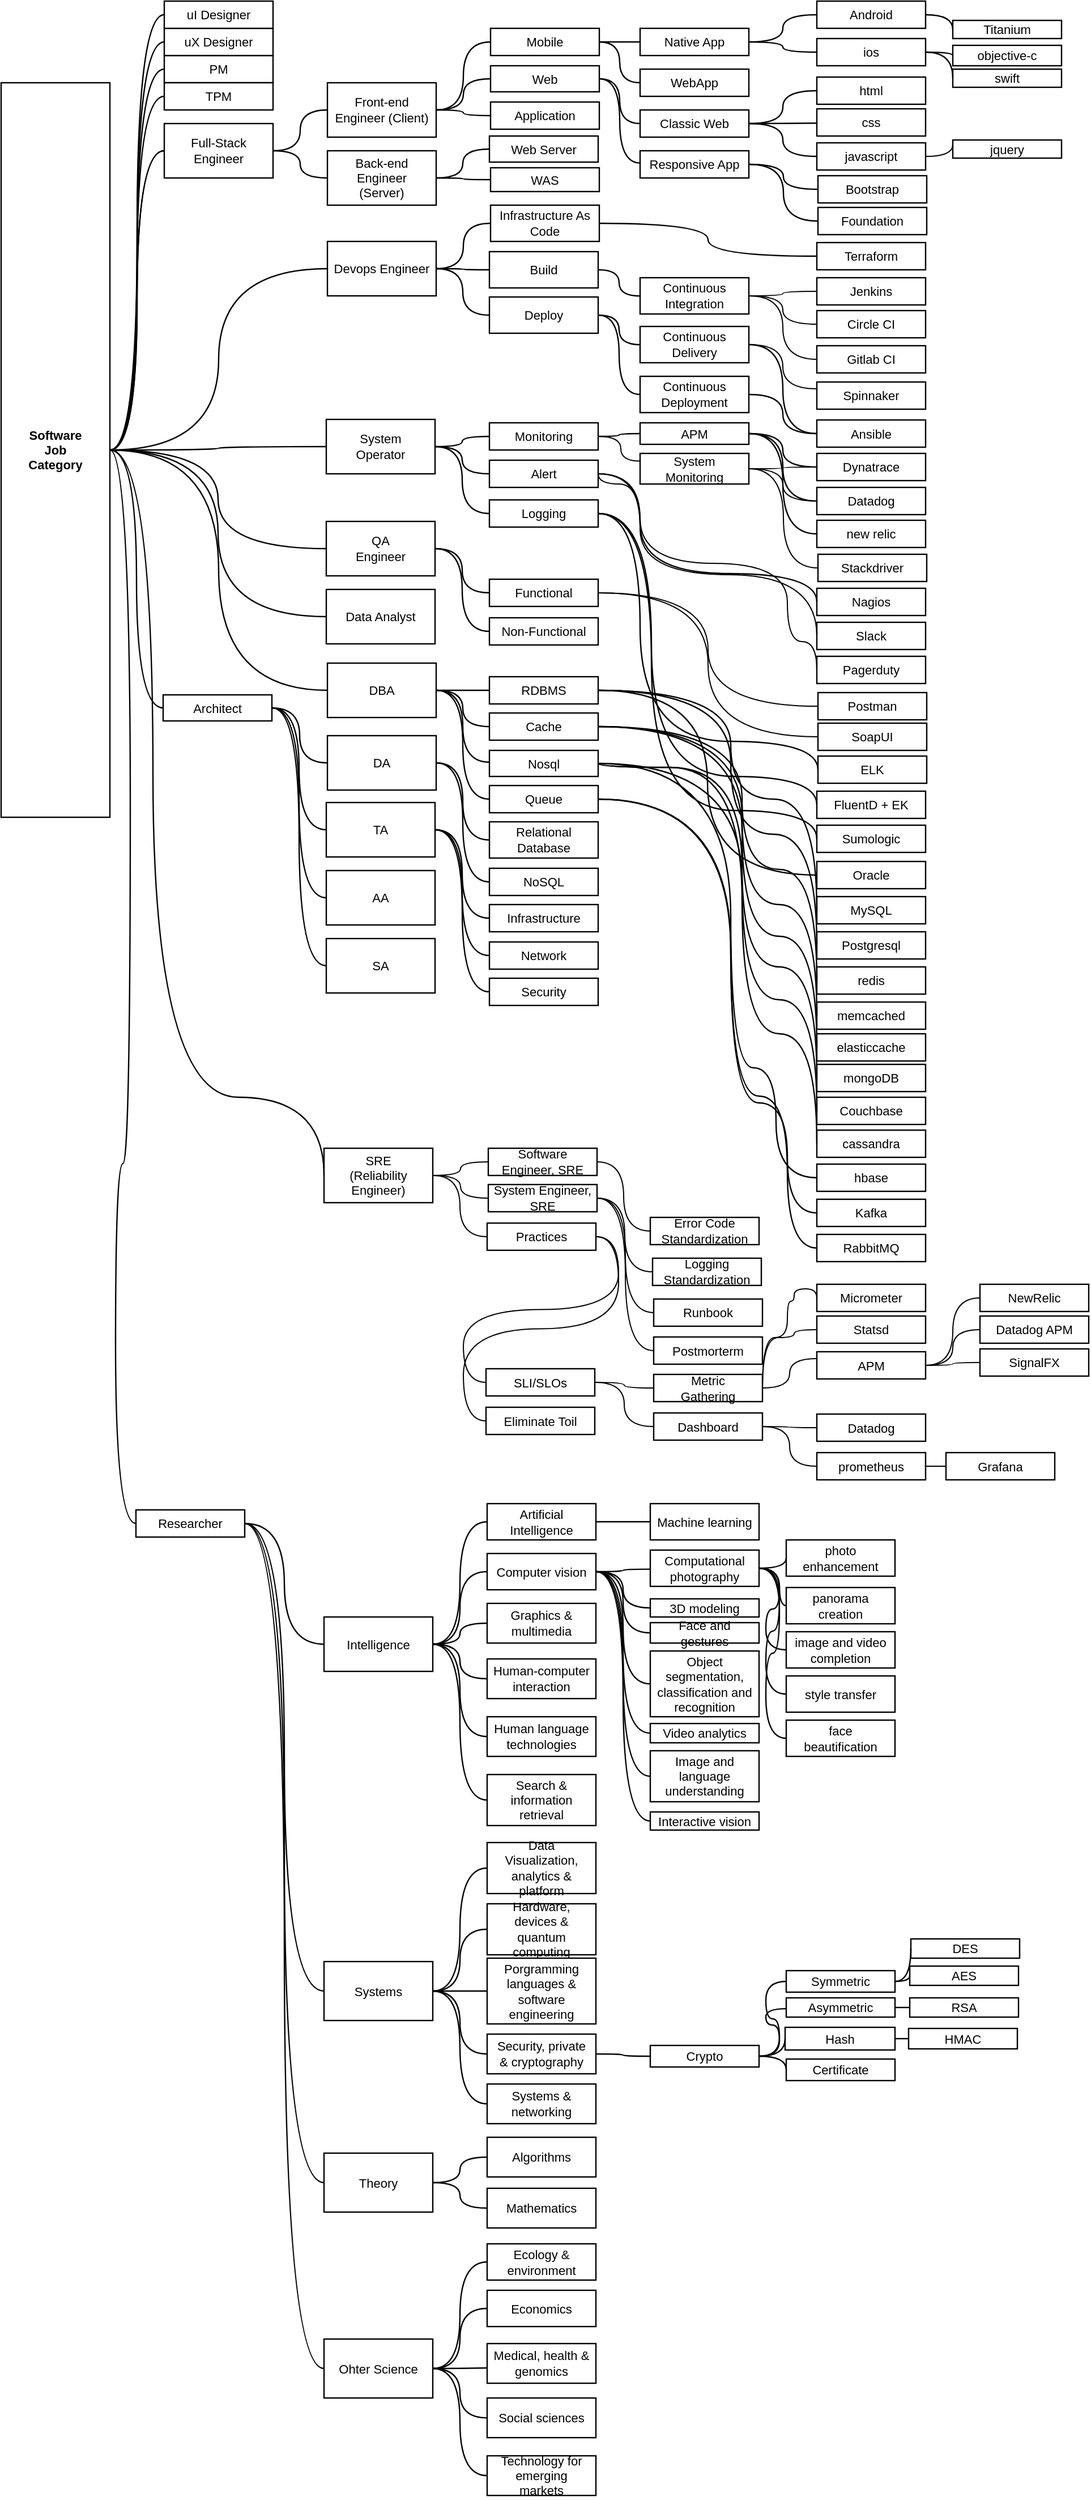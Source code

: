 <mxfile version="10.8.0" type="device"><diagram id="HnDdzFcLRPM4vwpSauLA" name="Page-1"><mxGraphModel dx="1526" dy="1062" grid="1" gridSize="10" guides="1" tooltips="1" connect="1" arrows="1" fold="1" page="1" pageScale="1" pageWidth="1169" pageHeight="827" math="0" shadow="0"><root><mxCell id="0"/><mxCell id="1" parent="0"/><mxCell id="Nc4V_EkmmqSzgGMPT9VL-1" value="Software&lt;br&gt;Job&lt;br&gt;Category&lt;br&gt;" style="html=1;whiteSpace=wrap;;fontSize=11;fontColor=#000000;fontStyle=1;spacing=5;strokeOpacity=100;strokeWidth=1.2;" vertex="1" parent="1"><mxGeometry x="96" y="96" width="96" height="648" as="geometry"/></mxCell><mxCell id="Nc4V_EkmmqSzgGMPT9VL-2" value="Front-end Engineer (Client)" style="html=1;whiteSpace=wrap;;fontSize=11;fontColor=#000000;spacing=5;strokeOpacity=100;strokeWidth=1.2;" vertex="1" parent="1"><mxGeometry x="384" y="96" width="96" height="48" as="geometry"/></mxCell><mxCell id="Nc4V_EkmmqSzgGMPT9VL-3" value="Back-end &#10;Engineer&#10;(Server)" style="html=1;whiteSpace=wrap;;fontSize=11;fontColor=#000000;spacing=5;strokeOpacity=100;strokeWidth=1.2;" vertex="1" parent="1"><mxGeometry x="384" y="156" width="96" height="48" as="geometry"/></mxCell><mxCell id="Nc4V_EkmmqSzgGMPT9VL-4" value="Devops Engineer" style="html=1;whiteSpace=wrap;;fontSize=11;fontColor=#000000;spacing=5;strokeOpacity=100;strokeWidth=1.2;" vertex="1" parent="1"><mxGeometry x="384" y="236" width="96" height="48" as="geometry"/></mxCell><mxCell id="Nc4V_EkmmqSzgGMPT9VL-5" value="System&#10;Operator" style="html=1;whiteSpace=wrap;;fontSize=11;fontColor=#000000;spacing=5;strokeOpacity=100;strokeWidth=1.2;" vertex="1" parent="1"><mxGeometry x="383" y="393" width="96" height="48" as="geometry"/></mxCell><mxCell id="Nc4V_EkmmqSzgGMPT9VL-6" value="DA" style="html=1;whiteSpace=wrap;;fontSize=11;fontColor=#000000;spacing=5;strokeOpacity=100;strokeWidth=1.2;" vertex="1" parent="1"><mxGeometry x="384" y="672" width="96" height="48" as="geometry"/></mxCell><mxCell id="Nc4V_EkmmqSzgGMPT9VL-7" value="DBA" style="html=1;whiteSpace=wrap;;fontSize=11;fontColor=#000000;spacing=5;strokeOpacity=100;strokeWidth=1.2;" vertex="1" parent="1"><mxGeometry x="384" y="608" width="96" height="48" as="geometry"/></mxCell><mxCell id="Nc4V_EkmmqSzgGMPT9VL-8" value="TA" style="html=1;whiteSpace=wrap;;fontSize=11;fontColor=#000000;spacing=5;strokeOpacity=100;strokeWidth=1.2;" vertex="1" parent="1"><mxGeometry x="383" y="731" width="96" height="48" as="geometry"/></mxCell><mxCell id="Nc4V_EkmmqSzgGMPT9VL-9" value="" style="html=1;jettySize=18;fontSize=11;strokeWidth=1.2;rounded=1;arcSize=0;edgeStyle=orthogonalEdgeStyle;curved=1;startArrow=none;endArrow=none;exitX=1.006;exitY=0.5;exitPerimeter=1;entryX=-0.006;entryY=0.5;entryPerimeter=1;" edge="1" parent="1" source="Nc4V_EkmmqSzgGMPT9VL-1" target="Nc4V_EkmmqSzgGMPT9VL-28"><mxGeometry width="100" height="100" relative="1" as="geometry"/></mxCell><mxCell id="Nc4V_EkmmqSzgGMPT9VL-10" value="" style="html=1;jettySize=18;fontSize=11;strokeWidth=1.2;rounded=1;arcSize=0;edgeStyle=orthogonalEdgeStyle;curved=1;startArrow=none;endArrow=none;exitX=1.006;exitY=0.5;exitPerimeter=1;entryX=-0.006;entryY=0.5;entryPerimeter=1;" edge="1" parent="1" source="Nc4V_EkmmqSzgGMPT9VL-1" target="Nc4V_EkmmqSzgGMPT9VL-28"><mxGeometry width="100" height="100" relative="1" as="geometry"/></mxCell><mxCell id="Nc4V_EkmmqSzgGMPT9VL-11" value="" style="html=1;jettySize=18;fontSize=11;strokeWidth=1.2;rounded=1;arcSize=0;edgeStyle=orthogonalEdgeStyle;curved=1;startArrow=none;endArrow=none;exitX=1.006;exitY=0.5;exitPerimeter=1;entryX=-0.006;entryY=0.5;entryPerimeter=1;" edge="1" parent="1" source="Nc4V_EkmmqSzgGMPT9VL-1" target="Nc4V_EkmmqSzgGMPT9VL-4"><mxGeometry width="100" height="100" relative="1" as="geometry"/></mxCell><mxCell id="Nc4V_EkmmqSzgGMPT9VL-12" value="" style="html=1;jettySize=18;fontSize=11;strokeWidth=1.2;rounded=1;arcSize=0;edgeStyle=orthogonalEdgeStyle;curved=1;startArrow=none;endArrow=none;exitX=1.006;exitY=0.5;exitPerimeter=1;entryX=-0.006;entryY=0.5;entryPerimeter=1;" edge="1" parent="1" source="Nc4V_EkmmqSzgGMPT9VL-1" target="Nc4V_EkmmqSzgGMPT9VL-5"><mxGeometry width="100" height="100" relative="1" as="geometry"/></mxCell><mxCell id="Nc4V_EkmmqSzgGMPT9VL-13" value="" style="html=1;jettySize=18;fontSize=11;strokeWidth=1.2;rounded=1;arcSize=0;edgeStyle=orthogonalEdgeStyle;curved=1;startArrow=none;endArrow=none;exitX=1.006;exitY=0.5;exitPerimeter=1;entryX=-0.006;entryY=0.5;entryPerimeter=1;" edge="1" parent="1" source="Nc4V_EkmmqSzgGMPT9VL-57" target="Nc4V_EkmmqSzgGMPT9VL-6"><mxGeometry width="100" height="100" relative="1" as="geometry"/></mxCell><mxCell id="Nc4V_EkmmqSzgGMPT9VL-14" value="" style="html=1;jettySize=18;fontSize=11;strokeWidth=1.2;rounded=1;arcSize=0;edgeStyle=orthogonalEdgeStyle;curved=1;startArrow=none;endArrow=none;exitX=1.006;exitY=0.5;exitPerimeter=1;entryX=-0.006;entryY=0.5;entryPerimeter=1;" edge="1" parent="1" source="Nc4V_EkmmqSzgGMPT9VL-1" target="Nc4V_EkmmqSzgGMPT9VL-7"><mxGeometry width="100" height="100" relative="1" as="geometry"/></mxCell><mxCell id="Nc4V_EkmmqSzgGMPT9VL-15" value="" style="html=1;jettySize=18;fontSize=11;strokeWidth=1.2;rounded=1;arcSize=0;edgeStyle=orthogonalEdgeStyle;curved=1;startArrow=none;endArrow=none;exitX=1.006;exitY=0.5;exitPerimeter=1;entryX=-0.006;entryY=0.5;entryPerimeter=1;" edge="1" parent="1" source="Nc4V_EkmmqSzgGMPT9VL-57" target="Nc4V_EkmmqSzgGMPT9VL-8"><mxGeometry width="100" height="100" relative="1" as="geometry"/></mxCell><mxCell id="Nc4V_EkmmqSzgGMPT9VL-16" value="Mobile" style="html=1;whiteSpace=wrap;;fontSize=11;fontColor=#000000;spacing=5;strokeOpacity=100;strokeWidth=1.2;" vertex="1" parent="1"><mxGeometry x="528" y="48" width="96" height="24" as="geometry"/></mxCell><mxCell id="Nc4V_EkmmqSzgGMPT9VL-17" value="Web" style="html=1;whiteSpace=wrap;;fontSize=11;fontColor=#000000;spacing=5;strokeOpacity=100;strokeWidth=1.2;" vertex="1" parent="1"><mxGeometry x="528" y="81" width="96" height="23" as="geometry"/></mxCell><mxCell id="Nc4V_EkmmqSzgGMPT9VL-18" value="Android" style="html=1;whiteSpace=wrap;;fontSize=11;fontColor=#000000;spacing=5;strokeOpacity=100;strokeWidth=1.2;" vertex="1" parent="1"><mxGeometry x="816" y="24" width="96" height="24" as="geometry"/></mxCell><mxCell id="Nc4V_EkmmqSzgGMPT9VL-19" value="ios" style="html=1;whiteSpace=wrap;;fontSize=11;fontColor=#000000;spacing=5;strokeOpacity=100;strokeWidth=1.2;" vertex="1" parent="1"><mxGeometry x="816" y="57" width="96" height="24" as="geometry"/></mxCell><mxCell id="Nc4V_EkmmqSzgGMPT9VL-20" value="" style="html=1;jettySize=18;fontSize=11;strokeWidth=1.2;rounded=1;arcSize=0;edgeStyle=orthogonalEdgeStyle;curved=1;startArrow=none;endArrow=none;exitX=1.006;exitY=0.5;exitPerimeter=1;entryX=-0.006;entryY=0.5;entryPerimeter=1;" edge="1" parent="1" source="Nc4V_EkmmqSzgGMPT9VL-2" target="Nc4V_EkmmqSzgGMPT9VL-16"><mxGeometry width="100" height="100" relative="1" as="geometry"/></mxCell><mxCell id="Nc4V_EkmmqSzgGMPT9VL-21" value="" style="html=1;jettySize=18;fontSize=11;strokeWidth=1.2;rounded=1;arcSize=0;edgeStyle=orthogonalEdgeStyle;curved=1;startArrow=none;endArrow=none;exitX=1.006;exitY=0.5;exitPerimeter=1;entryX=-0.006;entryY=0.5;entryPerimeter=1;" edge="1" parent="1" source="Nc4V_EkmmqSzgGMPT9VL-2" target="Nc4V_EkmmqSzgGMPT9VL-17"><mxGeometry width="100" height="100" relative="1" as="geometry"/></mxCell><mxCell id="Nc4V_EkmmqSzgGMPT9VL-22" value="" style="html=1;jettySize=18;fontSize=11;strokeWidth=1.2;rounded=1;arcSize=0;edgeStyle=orthogonalEdgeStyle;curved=1;startArrow=none;endArrow=none;exitX=1.006;exitY=0.5;exitPerimeter=1;entryX=-0.006;entryY=0.5;entryPerimeter=1;" edge="1" parent="1" source="Nc4V_EkmmqSzgGMPT9VL-24" target="Nc4V_EkmmqSzgGMPT9VL-18"><mxGeometry width="100" height="100" relative="1" as="geometry"/></mxCell><mxCell id="Nc4V_EkmmqSzgGMPT9VL-23" value="" style="html=1;jettySize=18;fontSize=11;strokeWidth=1.2;rounded=1;arcSize=0;edgeStyle=orthogonalEdgeStyle;curved=1;startArrow=none;endArrow=none;exitX=1.006;exitY=0.5;exitPerimeter=1;entryX=-0.006;entryY=0.5;entryPerimeter=1;" edge="1" parent="1" source="Nc4V_EkmmqSzgGMPT9VL-24" target="Nc4V_EkmmqSzgGMPT9VL-19"><mxGeometry width="100" height="100" relative="1" as="geometry"/></mxCell><mxCell id="Nc4V_EkmmqSzgGMPT9VL-24" value="Native App" style="html=1;whiteSpace=wrap;;fontSize=11;fontColor=#000000;spacing=5;strokeOpacity=100;strokeWidth=1.2;" vertex="1" parent="1"><mxGeometry x="660" y="48" width="96" height="24" as="geometry"/></mxCell><mxCell id="Nc4V_EkmmqSzgGMPT9VL-25" value="WebApp" style="html=1;whiteSpace=wrap;;fontSize=11;fontColor=#000000;spacing=5;strokeOpacity=100;strokeWidth=1.2;" vertex="1" parent="1"><mxGeometry x="660" y="84" width="96" height="24" as="geometry"/></mxCell><mxCell id="Nc4V_EkmmqSzgGMPT9VL-26" value="" style="html=1;jettySize=18;fontSize=11;strokeWidth=1.2;rounded=1;arcSize=0;edgeStyle=orthogonalEdgeStyle;curved=1;startArrow=none;endArrow=none;exitX=1.006;exitY=0.5;exitPerimeter=1;entryX=-0.006;entryY=0.5;entryPerimeter=1;" edge="1" parent="1" source="Nc4V_EkmmqSzgGMPT9VL-16" target="Nc4V_EkmmqSzgGMPT9VL-24"><mxGeometry width="100" height="100" relative="1" as="geometry"/></mxCell><mxCell id="Nc4V_EkmmqSzgGMPT9VL-27" value="" style="html=1;jettySize=18;fontSize=11;strokeWidth=1.2;rounded=1;arcSize=0;edgeStyle=orthogonalEdgeStyle;curved=1;startArrow=none;endArrow=none;exitX=1.006;exitY=0.5;exitPerimeter=1;entryX=-0.006;entryY=0.5;entryPerimeter=1;" edge="1" parent="1" source="Nc4V_EkmmqSzgGMPT9VL-16" target="Nc4V_EkmmqSzgGMPT9VL-25"><mxGeometry width="100" height="100" relative="1" as="geometry"/></mxCell><mxCell id="Nc4V_EkmmqSzgGMPT9VL-28" value="Full-Stack&#10;Engineer" style="html=1;whiteSpace=wrap;;fontSize=11;fontColor=#000000;spacing=5;strokeOpacity=100;strokeWidth=1.2;" vertex="1" parent="1"><mxGeometry x="240" y="132" width="96" height="48" as="geometry"/></mxCell><mxCell id="Nc4V_EkmmqSzgGMPT9VL-29" value="" style="html=1;jettySize=18;fontSize=11;strokeWidth=1.2;rounded=1;arcSize=0;edgeStyle=orthogonalEdgeStyle;curved=1;startArrow=none;endArrow=none;exitX=1.006;exitY=0.5;exitPerimeter=1;entryX=-0.006;entryY=0.5;entryPerimeter=1;" edge="1" parent="1" source="Nc4V_EkmmqSzgGMPT9VL-28" target="Nc4V_EkmmqSzgGMPT9VL-2"><mxGeometry width="100" height="100" relative="1" as="geometry"/></mxCell><mxCell id="Nc4V_EkmmqSzgGMPT9VL-30" value="" style="html=1;jettySize=18;fontSize=11;strokeWidth=1.2;rounded=1;arcSize=0;edgeStyle=orthogonalEdgeStyle;curved=1;startArrow=none;endArrow=none;exitX=1.006;exitY=0.5;exitPerimeter=1;entryX=-0.006;entryY=0.5;entryPerimeter=1;" edge="1" parent="1" source="Nc4V_EkmmqSzgGMPT9VL-28" target="Nc4V_EkmmqSzgGMPT9VL-3"><mxGeometry width="100" height="100" relative="1" as="geometry"/></mxCell><mxCell id="Nc4V_EkmmqSzgGMPT9VL-31" value="Classic Web" style="html=1;whiteSpace=wrap;;fontSize=11;fontColor=#000000;spacing=5;strokeOpacity=100;strokeWidth=1.2;" vertex="1" parent="1"><mxGeometry x="660" y="120" width="96" height="24" as="geometry"/></mxCell><mxCell id="Nc4V_EkmmqSzgGMPT9VL-32" value="Responsive App" style="html=1;whiteSpace=wrap;;fontSize=11;fontColor=#000000;spacing=5;strokeOpacity=100;strokeWidth=1.2;" vertex="1" parent="1"><mxGeometry x="660" y="156" width="96" height="24" as="geometry"/></mxCell><mxCell id="Nc4V_EkmmqSzgGMPT9VL-328" style="edgeStyle=orthogonalEdgeStyle;curved=1;rounded=0;orthogonalLoop=1;jettySize=auto;html=1;exitX=1;exitY=0.5;exitDx=0;exitDy=0;entryX=0;entryY=0.25;entryDx=0;entryDy=0;endArrow=none;endFill=0;" edge="1" parent="1" source="Nc4V_EkmmqSzgGMPT9VL-33" target="Nc4V_EkmmqSzgGMPT9VL-325"><mxGeometry relative="1" as="geometry"/></mxCell><mxCell id="Nc4V_EkmmqSzgGMPT9VL-33" value="Monitoring" style="html=1;whiteSpace=wrap;;fontSize=11;fontColor=#000000;spacing=5;strokeOpacity=100;strokeWidth=1.2;" vertex="1" parent="1"><mxGeometry x="527" y="396" width="96" height="24" as="geometry"/></mxCell><mxCell id="Nc4V_EkmmqSzgGMPT9VL-34" value="Logging" style="html=1;whiteSpace=wrap;;fontSize=11;fontColor=#000000;spacing=5;strokeOpacity=100;strokeWidth=1.2;" vertex="1" parent="1"><mxGeometry x="527" y="464" width="96" height="24" as="geometry"/></mxCell><mxCell id="Nc4V_EkmmqSzgGMPT9VL-35" value="" style="html=1;jettySize=18;fontSize=11;strokeWidth=1.2;rounded=1;arcSize=0;edgeStyle=orthogonalEdgeStyle;curved=1;startArrow=none;endArrow=none;exitX=1.006;exitY=0.5;exitPerimeter=1;entryX=-0.006;entryY=0.5;entryPerimeter=1;" edge="1" parent="1" source="Nc4V_EkmmqSzgGMPT9VL-5" target="Nc4V_EkmmqSzgGMPT9VL-33"><mxGeometry width="100" height="100" relative="1" as="geometry"/></mxCell><mxCell id="Nc4V_EkmmqSzgGMPT9VL-36" value="" style="html=1;jettySize=18;fontSize=11;strokeWidth=1.2;rounded=1;arcSize=0;edgeStyle=orthogonalEdgeStyle;curved=1;startArrow=none;endArrow=none;exitX=1.006;exitY=0.5;exitPerimeter=1;entryX=-0.006;entryY=0.5;entryPerimeter=1;" edge="1" parent="1" source="Nc4V_EkmmqSzgGMPT9VL-5" target="Nc4V_EkmmqSzgGMPT9VL-34"><mxGeometry width="100" height="100" relative="1" as="geometry"/></mxCell><mxCell id="Nc4V_EkmmqSzgGMPT9VL-37" value="RDBMS" style="html=1;whiteSpace=wrap;;fontSize=11;fontColor=#000000;spacing=5;strokeOpacity=100;strokeWidth=1.2;" vertex="1" parent="1"><mxGeometry x="527" y="620" width="96" height="24" as="geometry"/></mxCell><mxCell id="Nc4V_EkmmqSzgGMPT9VL-38" value="Nosql" style="html=1;whiteSpace=wrap;;fontSize=11;fontColor=#000000;spacing=5;strokeOpacity=100;strokeWidth=1.2;" vertex="1" parent="1"><mxGeometry x="527" y="685" width="96" height="23" as="geometry"/></mxCell><mxCell id="Nc4V_EkmmqSzgGMPT9VL-39" value="Relational Database" style="html=1;whiteSpace=wrap;;fontSize=11;fontColor=#000000;spacing=5;strokeOpacity=100;strokeWidth=1.2;" vertex="1" parent="1"><mxGeometry x="527" y="748" width="96" height="32" as="geometry"/></mxCell><mxCell id="Nc4V_EkmmqSzgGMPT9VL-40" value="NoSQL" style="html=1;whiteSpace=wrap;;fontSize=11;fontColor=#000000;spacing=5;strokeOpacity=100;strokeWidth=1.2;" vertex="1" parent="1"><mxGeometry x="527" y="789" width="96" height="24" as="geometry"/></mxCell><mxCell id="Nc4V_EkmmqSzgGMPT9VL-41" value="" style="html=1;jettySize=18;fontSize=11;strokeWidth=1.2;rounded=1;arcSize=0;edgeStyle=orthogonalEdgeStyle;curved=1;startArrow=none;endArrow=none;exitX=1.006;exitY=0.5;exitPerimeter=1;entryX=-0.006;entryY=0.5;entryPerimeter=1;" edge="1" parent="1" source="Nc4V_EkmmqSzgGMPT9VL-6" target="Nc4V_EkmmqSzgGMPT9VL-39"><mxGeometry width="100" height="100" relative="1" as="geometry"/></mxCell><mxCell id="Nc4V_EkmmqSzgGMPT9VL-42" value="" style="html=1;jettySize=18;fontSize=11;strokeWidth=1.2;rounded=1;arcSize=0;edgeStyle=orthogonalEdgeStyle;curved=1;startArrow=none;endArrow=none;exitX=1.006;exitY=0.5;exitPerimeter=1;entryX=-0.006;entryY=0.5;entryPerimeter=1;" edge="1" parent="1" source="Nc4V_EkmmqSzgGMPT9VL-6" target="Nc4V_EkmmqSzgGMPT9VL-40"><mxGeometry width="100" height="100" relative="1" as="geometry"/></mxCell><mxCell id="Nc4V_EkmmqSzgGMPT9VL-43" value="" style="html=1;jettySize=18;fontSize=11;strokeWidth=1.2;rounded=1;arcSize=0;edgeStyle=orthogonalEdgeStyle;curved=1;startArrow=none;endArrow=none;exitX=1.006;exitY=0.5;exitPerimeter=1;entryX=-0.006;entryY=0.5;entryPerimeter=1;" edge="1" parent="1" source="Nc4V_EkmmqSzgGMPT9VL-7" target="Nc4V_EkmmqSzgGMPT9VL-37"><mxGeometry width="100" height="100" relative="1" as="geometry"/></mxCell><mxCell id="Nc4V_EkmmqSzgGMPT9VL-44" value="" style="html=1;jettySize=18;fontSize=11;strokeWidth=1.2;rounded=1;arcSize=0;edgeStyle=orthogonalEdgeStyle;curved=1;startArrow=none;endArrow=none;exitX=1.006;exitY=0.5;exitPerimeter=1;entryX=-0.006;entryY=0.45;entryPerimeter=1;" edge="1" parent="1" source="Nc4V_EkmmqSzgGMPT9VL-7" target="Nc4V_EkmmqSzgGMPT9VL-38"><mxGeometry width="100" height="100" relative="1" as="geometry"/></mxCell><mxCell id="Nc4V_EkmmqSzgGMPT9VL-45" value="Infrastructure" style="html=1;whiteSpace=wrap;;fontSize=11;fontColor=#000000;spacing=5;strokeOpacity=100;strokeWidth=1.2;" vertex="1" parent="1"><mxGeometry x="527" y="821" width="96" height="24" as="geometry"/></mxCell><mxCell id="Nc4V_EkmmqSzgGMPT9VL-46" value="Network" style="html=1;whiteSpace=wrap;;fontSize=11;fontColor=#000000;spacing=5;strokeOpacity=100;strokeWidth=1.2;" vertex="1" parent="1"><mxGeometry x="527" y="854" width="96" height="24" as="geometry"/></mxCell><mxCell id="Nc4V_EkmmqSzgGMPT9VL-47" value="Security" style="html=1;whiteSpace=wrap;;fontSize=11;fontColor=#000000;spacing=5;strokeOpacity=100;strokeWidth=1.2;" vertex="1" parent="1"><mxGeometry x="527" y="886" width="96" height="24" as="geometry"/></mxCell><mxCell id="Nc4V_EkmmqSzgGMPT9VL-48" value="QA&#10;Engineer" style="html=1;whiteSpace=wrap;;fontSize=11;fontColor=#000000;spacing=5;strokeOpacity=100;strokeWidth=1.2;" vertex="1" parent="1"><mxGeometry x="383" y="483" width="96" height="48" as="geometry"/></mxCell><mxCell id="Nc4V_EkmmqSzgGMPT9VL-49" value="" style="html=1;jettySize=18;fontSize=11;strokeWidth=1.2;rounded=1;arcSize=0;edgeStyle=orthogonalEdgeStyle;curved=1;startArrow=none;endArrow=none;exitX=1.006;exitY=0.5;exitPerimeter=1;entryX=-0.006;entryY=0.5;entryPerimeter=1;" edge="1" parent="1" source="Nc4V_EkmmqSzgGMPT9VL-8" target="Nc4V_EkmmqSzgGMPT9VL-45"><mxGeometry width="100" height="100" relative="1" as="geometry"/></mxCell><mxCell id="Nc4V_EkmmqSzgGMPT9VL-50" value="" style="html=1;jettySize=18;fontSize=11;strokeWidth=1.2;rounded=1;arcSize=0;edgeStyle=orthogonalEdgeStyle;curved=1;startArrow=none;endArrow=none;exitX=1.006;exitY=0.5;exitPerimeter=1;entryX=-0.006;entryY=0.5;entryPerimeter=1;" edge="1" parent="1" source="Nc4V_EkmmqSzgGMPT9VL-8" target="Nc4V_EkmmqSzgGMPT9VL-46"><mxGeometry width="100" height="100" relative="1" as="geometry"/></mxCell><mxCell id="Nc4V_EkmmqSzgGMPT9VL-51" value="" style="html=1;jettySize=18;fontSize=11;strokeWidth=1.2;rounded=1;arcSize=0;edgeStyle=orthogonalEdgeStyle;curved=1;startArrow=none;endArrow=none;exitX=1.006;exitY=0.5;exitPerimeter=1;entryX=-0.006;entryY=0.5;entryPerimeter=1;" edge="1" parent="1" source="Nc4V_EkmmqSzgGMPT9VL-8" target="Nc4V_EkmmqSzgGMPT9VL-47"><mxGeometry width="100" height="100" relative="1" as="geometry"/></mxCell><mxCell id="Nc4V_EkmmqSzgGMPT9VL-52" value="AA" style="html=1;whiteSpace=wrap;;fontSize=11;fontColor=#000000;spacing=5;strokeOpacity=100;strokeWidth=1.2;" vertex="1" parent="1"><mxGeometry x="383" y="791" width="96" height="48" as="geometry"/></mxCell><mxCell id="Nc4V_EkmmqSzgGMPT9VL-53" value="SA" style="html=1;whiteSpace=wrap;;fontSize=11;fontColor=#000000;spacing=5;strokeOpacity=100;strokeWidth=1.2;" vertex="1" parent="1"><mxGeometry x="383" y="851" width="96" height="48" as="geometry"/></mxCell><mxCell id="Nc4V_EkmmqSzgGMPT9VL-54" value="" style="html=1;jettySize=18;fontSize=11;strokeWidth=1.2;rounded=1;arcSize=0;edgeStyle=orthogonalEdgeStyle;curved=1;startArrow=none;endArrow=none;exitX=1.006;exitY=0.5;exitPerimeter=1;entryX=-0.006;entryY=0.5;entryPerimeter=1;" edge="1" parent="1" source="Nc4V_EkmmqSzgGMPT9VL-1" target="Nc4V_EkmmqSzgGMPT9VL-48"><mxGeometry width="100" height="100" relative="1" as="geometry"/></mxCell><mxCell id="Nc4V_EkmmqSzgGMPT9VL-55" value="" style="html=1;jettySize=18;fontSize=11;strokeWidth=1.2;rounded=1;arcSize=0;edgeStyle=orthogonalEdgeStyle;curved=1;startArrow=none;endArrow=none;exitX=1.006;exitY=0.5;exitPerimeter=1;entryX=-0.006;entryY=0.5;entryPerimeter=1;" edge="1" parent="1" source="Nc4V_EkmmqSzgGMPT9VL-57" target="Nc4V_EkmmqSzgGMPT9VL-52"><mxGeometry width="100" height="100" relative="1" as="geometry"/></mxCell><mxCell id="Nc4V_EkmmqSzgGMPT9VL-56" value="" style="html=1;jettySize=18;fontSize=11;strokeWidth=1.2;rounded=1;arcSize=0;edgeStyle=orthogonalEdgeStyle;curved=1;startArrow=none;endArrow=none;exitX=1.006;exitY=0.5;exitPerimeter=1;entryX=-0.006;entryY=0.5;entryPerimeter=1;" edge="1" parent="1" source="Nc4V_EkmmqSzgGMPT9VL-57" target="Nc4V_EkmmqSzgGMPT9VL-53"><mxGeometry width="100" height="100" relative="1" as="geometry"/></mxCell><mxCell id="Nc4V_EkmmqSzgGMPT9VL-57" value="Architect" style="html=1;whiteSpace=wrap;;fontSize=11;fontColor=#000000;spacing=5;strokeOpacity=100;strokeWidth=1.2;" vertex="1" parent="1"><mxGeometry x="239" y="636" width="96" height="23" as="geometry"/></mxCell><mxCell id="Nc4V_EkmmqSzgGMPT9VL-58" value="" style="html=1;jettySize=18;fontSize=11;strokeWidth=1.2;rounded=1;arcSize=0;edgeStyle=orthogonalEdgeStyle;curved=1;startArrow=none;endArrow=none;exitX=1.006;exitY=0.5;exitPerimeter=1;entryX=-0.006;entryY=0.5;entryPerimeter=1;" edge="1" parent="1" source="Nc4V_EkmmqSzgGMPT9VL-1" target="Nc4V_EkmmqSzgGMPT9VL-57"><mxGeometry width="100" height="100" relative="1" as="geometry"/></mxCell><mxCell id="Nc4V_EkmmqSzgGMPT9VL-59" value="Researcher" style="html=1;whiteSpace=wrap;;fontSize=11;fontColor=#000000;spacing=5;strokeOpacity=100;strokeWidth=1.2;" vertex="1" parent="1"><mxGeometry x="215" y="1355" width="96" height="24" as="geometry"/></mxCell><mxCell id="Nc4V_EkmmqSzgGMPT9VL-60" value="" style="html=1;jettySize=18;fontSize=11;strokeWidth=1.2;rounded=1;arcSize=0;edgeStyle=orthogonalEdgeStyle;curved=1;startArrow=none;endArrow=none;exitX=1.006;exitY=0.5;exitPerimeter=1;entryX=-0.006;entryY=0.5;entryPerimeter=1;" edge="1" parent="1" source="Nc4V_EkmmqSzgGMPT9VL-1" target="Nc4V_EkmmqSzgGMPT9VL-59"><mxGeometry width="100" height="100" relative="1" as="geometry"/></mxCell><mxCell id="Nc4V_EkmmqSzgGMPT9VL-61" value="" style="html=1;jettySize=18;fontSize=11;strokeWidth=1.2;rounded=1;arcSize=0;edgeStyle=orthogonalEdgeStyle;curved=1;startArrow=none;endArrow=none;exitX=1.006;exitY=0.5;exitPerimeter=1;entryX=-0.006;entryY=0.5;entryPerimeter=1;" edge="1" parent="1" source="Nc4V_EkmmqSzgGMPT9VL-17" target="Nc4V_EkmmqSzgGMPT9VL-31"><mxGeometry width="100" height="100" relative="1" as="geometry"/></mxCell><mxCell id="Nc4V_EkmmqSzgGMPT9VL-62" value="" style="html=1;jettySize=18;fontSize=11;strokeWidth=1.2;rounded=1;arcSize=0;edgeStyle=orthogonalEdgeStyle;curved=1;startArrow=none;endArrow=none;exitX=1.006;exitY=0.5;exitPerimeter=1;entryX=-0.006;entryY=0.45;entryPerimeter=1;" edge="1" parent="1" source="Nc4V_EkmmqSzgGMPT9VL-17" target="Nc4V_EkmmqSzgGMPT9VL-32"><mxGeometry width="100" height="100" relative="1" as="geometry"/></mxCell><mxCell id="Nc4V_EkmmqSzgGMPT9VL-63" value="Infrastructure As Code" style="html=1;whiteSpace=wrap;;fontSize=11;fontColor=#000000;spacing=5;strokeOpacity=100;strokeWidth=1.2;" vertex="1" parent="1"><mxGeometry x="528" y="204" width="96" height="32" as="geometry"/></mxCell><mxCell id="Nc4V_EkmmqSzgGMPT9VL-64" value="" style="html=1;jettySize=18;fontSize=11;strokeWidth=1.2;rounded=1;arcSize=0;edgeStyle=orthogonalEdgeStyle;curved=1;startArrow=none;endArrow=none;exitX=1.006;exitY=0.5;exitPerimeter=1;entryX=-0.006;entryY=0.5;entryPerimeter=1;" edge="1" parent="1" source="Nc4V_EkmmqSzgGMPT9VL-4" target="Nc4V_EkmmqSzgGMPT9VL-63"><mxGeometry width="100" height="100" relative="1" as="geometry"/></mxCell><mxCell id="Nc4V_EkmmqSzgGMPT9VL-309" style="edgeStyle=orthogonalEdgeStyle;curved=1;rounded=0;orthogonalLoop=1;jettySize=auto;html=1;exitX=1;exitY=0.5;exitDx=0;exitDy=0;entryX=0;entryY=0.5;entryDx=0;entryDy=0;endArrow=none;endFill=0;" edge="1" parent="1" source="Nc4V_EkmmqSzgGMPT9VL-65" target="Nc4V_EkmmqSzgGMPT9VL-305"><mxGeometry relative="1" as="geometry"/></mxCell><mxCell id="Nc4V_EkmmqSzgGMPT9VL-310" style="edgeStyle=orthogonalEdgeStyle;curved=1;rounded=0;orthogonalLoop=1;jettySize=auto;html=1;exitX=1;exitY=0.5;exitDx=0;exitDy=0;entryX=0;entryY=0.5;entryDx=0;entryDy=0;endArrow=none;endFill=0;" edge="1" parent="1" source="Nc4V_EkmmqSzgGMPT9VL-65" target="Nc4V_EkmmqSzgGMPT9VL-303"><mxGeometry relative="1" as="geometry"/></mxCell><mxCell id="Nc4V_EkmmqSzgGMPT9VL-311" style="edgeStyle=orthogonalEdgeStyle;curved=1;rounded=0;orthogonalLoop=1;jettySize=auto;html=1;exitX=1;exitY=0.5;exitDx=0;exitDy=0;entryX=0;entryY=0.5;entryDx=0;entryDy=0;endArrow=none;endFill=0;" edge="1" parent="1" source="Nc4V_EkmmqSzgGMPT9VL-65" target="Nc4V_EkmmqSzgGMPT9VL-304"><mxGeometry relative="1" as="geometry"/></mxCell><mxCell id="Nc4V_EkmmqSzgGMPT9VL-65" value="Continuous Integration" style="html=1;whiteSpace=wrap;;fontSize=11;fontColor=#000000;spacing=5;strokeOpacity=100;strokeWidth=1.2;" vertex="1" parent="1"><mxGeometry x="660" y="268" width="96" height="32" as="geometry"/></mxCell><mxCell id="Nc4V_EkmmqSzgGMPT9VL-66" value="Build" style="html=1;whiteSpace=wrap;;fontSize=11;fontColor=#000000;spacing=5;strokeOpacity=100;strokeWidth=1.2;" vertex="1" parent="1"><mxGeometry x="527" y="245" width="96" height="32" as="geometry"/></mxCell><mxCell id="Nc4V_EkmmqSzgGMPT9VL-67" value="Deploy" style="html=1;whiteSpace=wrap;;fontSize=11;fontColor=#000000;spacing=5;strokeOpacity=100;strokeWidth=1.2;" vertex="1" parent="1"><mxGeometry x="527" y="285" width="96" height="32" as="geometry"/></mxCell><mxCell id="Nc4V_EkmmqSzgGMPT9VL-68" value="" style="html=1;jettySize=18;fontSize=11;strokeWidth=1.2;rounded=1;arcSize=0;edgeStyle=orthogonalEdgeStyle;curved=1;startArrow=none;endArrow=none;exitX=1.006;exitY=0.5;exitPerimeter=1;entryX=-0.006;entryY=0.504;entryPerimeter=1;" edge="1" parent="1" source="Nc4V_EkmmqSzgGMPT9VL-66" target="Nc4V_EkmmqSzgGMPT9VL-65"><mxGeometry width="100" height="100" relative="1" as="geometry"/></mxCell><mxCell id="Nc4V_EkmmqSzgGMPT9VL-307" style="edgeStyle=orthogonalEdgeStyle;curved=1;rounded=0;orthogonalLoop=1;jettySize=auto;html=1;exitX=1;exitY=0.5;exitDx=0;exitDy=0;entryX=0;entryY=0.25;entryDx=0;entryDy=0;endArrow=none;endFill=0;" edge="1" parent="1" source="Nc4V_EkmmqSzgGMPT9VL-69" target="Nc4V_EkmmqSzgGMPT9VL-306"><mxGeometry relative="1" as="geometry"/></mxCell><mxCell id="Nc4V_EkmmqSzgGMPT9VL-69" value="Continuous Delivery" style="html=1;whiteSpace=wrap;;fontSize=11;fontColor=#000000;spacing=5;strokeOpacity=100;strokeWidth=1.2;" vertex="1" parent="1"><mxGeometry x="660" y="311" width="96" height="32" as="geometry"/></mxCell><mxCell id="Nc4V_EkmmqSzgGMPT9VL-70" value="Continuous Deployment" style="html=1;whiteSpace=wrap;;fontSize=11;fontColor=#000000;spacing=5;strokeOpacity=100;strokeWidth=1.2;" vertex="1" parent="1"><mxGeometry x="660" y="355" width="96" height="32" as="geometry"/></mxCell><mxCell id="Nc4V_EkmmqSzgGMPT9VL-71" value="" style="html=1;jettySize=18;fontSize=11;strokeWidth=1.2;rounded=1;arcSize=0;edgeStyle=orthogonalEdgeStyle;curved=1;startArrow=none;endArrow=none;exitX=1.006;exitY=0.5;exitPerimeter=1;entryX=-0.006;entryY=0.504;entryPerimeter=1;" edge="1" parent="1" source="Nc4V_EkmmqSzgGMPT9VL-67" target="Nc4V_EkmmqSzgGMPT9VL-69"><mxGeometry width="100" height="100" relative="1" as="geometry"/></mxCell><mxCell id="Nc4V_EkmmqSzgGMPT9VL-72" value="" style="html=1;jettySize=18;fontSize=11;strokeWidth=1.2;rounded=1;arcSize=0;edgeStyle=orthogonalEdgeStyle;curved=1;startArrow=none;endArrow=none;exitX=1.006;exitY=0.5;exitPerimeter=1;entryX=-0.006;entryY=0.5;entryPerimeter=1;" edge="1" parent="1" source="Nc4V_EkmmqSzgGMPT9VL-67" target="Nc4V_EkmmqSzgGMPT9VL-70"><mxGeometry width="100" height="100" relative="1" as="geometry"/></mxCell><mxCell id="Nc4V_EkmmqSzgGMPT9VL-73" value="Application" style="html=1;whiteSpace=wrap;;fontSize=11;fontColor=#000000;spacing=5;strokeOpacity=100;strokeWidth=1.2;" vertex="1" parent="1"><mxGeometry x="528" y="113" width="96" height="24" as="geometry"/></mxCell><mxCell id="Nc4V_EkmmqSzgGMPT9VL-74" value="" style="html=1;jettySize=18;fontSize=11;strokeWidth=1.2;rounded=1;arcSize=0;edgeStyle=orthogonalEdgeStyle;curved=1;startArrow=none;endArrow=none;exitX=1.006;exitY=0.5;exitPerimeter=1;entryX=-0.006;entryY=0.5;entryPerimeter=1;" edge="1" parent="1" source="Nc4V_EkmmqSzgGMPT9VL-2" target="Nc4V_EkmmqSzgGMPT9VL-73"><mxGeometry width="100" height="100" relative="1" as="geometry"/></mxCell><mxCell id="Nc4V_EkmmqSzgGMPT9VL-75" value="" style="html=1;jettySize=18;fontSize=11;strokeWidth=1.2;rounded=1;arcSize=0;edgeStyle=orthogonalEdgeStyle;curved=1;startArrow=none;endArrow=none;exitX=1.006;exitY=0.5;exitPerimeter=1;entryX=-0.006;entryY=0.5;entryPerimeter=1;" edge="1" parent="1" source="Nc4V_EkmmqSzgGMPT9VL-4" target="Nc4V_EkmmqSzgGMPT9VL-66"><mxGeometry width="100" height="100" relative="1" as="geometry"/></mxCell><mxCell id="Nc4V_EkmmqSzgGMPT9VL-76" value="" style="html=1;jettySize=18;fontSize=11;strokeWidth=1.2;rounded=1;arcSize=0;edgeStyle=orthogonalEdgeStyle;curved=1;startArrow=none;endArrow=none;exitX=1.006;exitY=0.5;exitPerimeter=1;entryX=-0.006;entryY=0.5;entryPerimeter=1;" edge="1" parent="1" source="Nc4V_EkmmqSzgGMPT9VL-4" target="Nc4V_EkmmqSzgGMPT9VL-67"><mxGeometry width="100" height="100" relative="1" as="geometry"/></mxCell><mxCell id="Nc4V_EkmmqSzgGMPT9VL-77" value="PM" style="html=1;whiteSpace=wrap;;fontSize=11;fontColor=#000000;spacing=5;strokeOpacity=100;strokeWidth=1.2;" vertex="1" parent="1"><mxGeometry x="240" y="72" width="96" height="24" as="geometry"/></mxCell><mxCell id="Nc4V_EkmmqSzgGMPT9VL-78" value="TPM" style="html=1;whiteSpace=wrap;;fontSize=11;fontColor=#000000;spacing=5;strokeOpacity=100;strokeWidth=1.2;" vertex="1" parent="1"><mxGeometry x="240" y="96" width="96" height="24" as="geometry"/></mxCell><mxCell id="Nc4V_EkmmqSzgGMPT9VL-79" value="" style="html=1;jettySize=18;fontSize=11;strokeWidth=1.2;rounded=1;arcSize=0;edgeStyle=orthogonalEdgeStyle;curved=1;startArrow=none;endArrow=none;exitX=1.006;exitY=0.5;exitPerimeter=1;entryX=-0.006;entryY=0.5;entryPerimeter=1;" edge="1" parent="1" source="Nc4V_EkmmqSzgGMPT9VL-1" target="Nc4V_EkmmqSzgGMPT9VL-78"><mxGeometry width="100" height="100" relative="1" as="geometry"/></mxCell><mxCell id="Nc4V_EkmmqSzgGMPT9VL-80" value="" style="html=1;jettySize=18;fontSize=11;strokeWidth=1.2;rounded=1;arcSize=0;edgeStyle=orthogonalEdgeStyle;curved=1;startArrow=none;endArrow=none;exitX=1.006;exitY=0.5;exitPerimeter=1;entryX=-0.006;entryY=0.5;entryPerimeter=1;" edge="1" parent="1" source="Nc4V_EkmmqSzgGMPT9VL-1" target="Nc4V_EkmmqSzgGMPT9VL-77"><mxGeometry width="100" height="100" relative="1" as="geometry"/></mxCell><mxCell id="Nc4V_EkmmqSzgGMPT9VL-81" value="uX Designer" style="html=1;whiteSpace=wrap;;fontSize=11;fontColor=#000000;spacing=5;strokeOpacity=100;strokeWidth=1.2;" vertex="1" parent="1"><mxGeometry x="240" y="48" width="96" height="24" as="geometry"/></mxCell><mxCell id="Nc4V_EkmmqSzgGMPT9VL-82" value="" style="html=1;jettySize=18;fontSize=11;strokeWidth=1.2;rounded=1;arcSize=0;edgeStyle=orthogonalEdgeStyle;curved=1;startArrow=none;endArrow=none;exitX=1.006;exitY=0.5;exitPerimeter=1;entryX=-0.006;entryY=0.5;entryPerimeter=1;" edge="1" parent="1" source="Nc4V_EkmmqSzgGMPT9VL-1" target="Nc4V_EkmmqSzgGMPT9VL-81"><mxGeometry width="100" height="100" relative="1" as="geometry"/></mxCell><mxCell id="Nc4V_EkmmqSzgGMPT9VL-83" value="uI Designer" style="html=1;whiteSpace=wrap;;fontSize=11;fontColor=#000000;spacing=5;strokeOpacity=100;strokeWidth=1.2;" vertex="1" parent="1"><mxGeometry x="240" y="24" width="96" height="24" as="geometry"/></mxCell><mxCell id="Nc4V_EkmmqSzgGMPT9VL-84" value="" style="html=1;jettySize=18;fontSize=11;strokeWidth=1.2;rounded=1;arcSize=0;edgeStyle=orthogonalEdgeStyle;curved=1;startArrow=none;endArrow=none;exitX=1.006;exitY=0.5;exitPerimeter=1;entryX=-0.006;entryY=0.5;entryPerimeter=1;" edge="1" parent="1" source="Nc4V_EkmmqSzgGMPT9VL-1" target="Nc4V_EkmmqSzgGMPT9VL-83"><mxGeometry width="100" height="100" relative="1" as="geometry"/></mxCell><mxCell id="Nc4V_EkmmqSzgGMPT9VL-321" style="edgeStyle=orthogonalEdgeStyle;curved=1;rounded=0;orthogonalLoop=1;jettySize=auto;html=1;exitX=1;exitY=0.5;exitDx=0;exitDy=0;entryX=0;entryY=0.5;entryDx=0;entryDy=0;endArrow=none;endFill=0;" edge="1" parent="1" source="Nc4V_EkmmqSzgGMPT9VL-85" target="Nc4V_EkmmqSzgGMPT9VL-320"><mxGeometry relative="1" as="geometry"/></mxCell><mxCell id="Nc4V_EkmmqSzgGMPT9VL-323" style="edgeStyle=orthogonalEdgeStyle;curved=1;rounded=0;orthogonalLoop=1;jettySize=auto;html=1;exitX=1;exitY=0.5;exitDx=0;exitDy=0;entryX=0;entryY=0.5;entryDx=0;entryDy=0;endArrow=none;endFill=0;" edge="1" parent="1" source="Nc4V_EkmmqSzgGMPT9VL-85" target="Nc4V_EkmmqSzgGMPT9VL-322"><mxGeometry relative="1" as="geometry"/></mxCell><mxCell id="Nc4V_EkmmqSzgGMPT9VL-85" value="Functional" style="html=1;whiteSpace=wrap;;fontSize=11;fontColor=#000000;spacing=5;strokeOpacity=100;strokeWidth=1.2;" vertex="1" parent="1"><mxGeometry x="527" y="534" width="96" height="24" as="geometry"/></mxCell><mxCell id="Nc4V_EkmmqSzgGMPT9VL-86" value="Non-Functional" style="html=1;whiteSpace=wrap;;fontSize=11;fontColor=#000000;spacing=5;strokeOpacity=100;strokeWidth=1.2;" vertex="1" parent="1"><mxGeometry x="527" y="568" width="96" height="24" as="geometry"/></mxCell><mxCell id="Nc4V_EkmmqSzgGMPT9VL-87" value="" style="html=1;jettySize=18;fontSize=11;strokeWidth=1.2;rounded=1;arcSize=0;edgeStyle=orthogonalEdgeStyle;curved=1;startArrow=none;endArrow=none;exitX=1.006;exitY=0.5;exitPerimeter=1;entryX=-0.006;entryY=0.5;entryPerimeter=1;" edge="1" parent="1" source="Nc4V_EkmmqSzgGMPT9VL-48" target="Nc4V_EkmmqSzgGMPT9VL-85"><mxGeometry width="100" height="100" relative="1" as="geometry"/></mxCell><mxCell id="Nc4V_EkmmqSzgGMPT9VL-88" value="" style="html=1;jettySize=18;fontSize=11;strokeWidth=1.2;rounded=1;arcSize=0;edgeStyle=orthogonalEdgeStyle;curved=1;startArrow=none;endArrow=none;exitX=1.006;exitY=0.5;exitPerimeter=1;entryX=-0.006;entryY=0.5;entryPerimeter=1;" edge="1" parent="1" source="Nc4V_EkmmqSzgGMPT9VL-48" target="Nc4V_EkmmqSzgGMPT9VL-86"><mxGeometry width="100" height="100" relative="1" as="geometry"/></mxCell><mxCell id="Nc4V_EkmmqSzgGMPT9VL-89" value="Intelligence" style="html=1;whiteSpace=wrap;;fontSize=11;fontColor=#000000;spacing=5;strokeOpacity=100;strokeWidth=1.2;" vertex="1" parent="1"><mxGeometry x="381" y="1449.5" width="96" height="48" as="geometry"/></mxCell><mxCell id="Nc4V_EkmmqSzgGMPT9VL-90" value="" style="html=1;jettySize=18;fontSize=11;strokeWidth=1.2;rounded=1;arcSize=0;edgeStyle=orthogonalEdgeStyle;curved=1;startArrow=none;endArrow=none;exitX=1.006;exitY=0.5;exitPerimeter=1;entryX=-0.006;entryY=0.5;entryPerimeter=1;" edge="1" parent="1" source="Nc4V_EkmmqSzgGMPT9VL-59" target="Nc4V_EkmmqSzgGMPT9VL-89"><mxGeometry width="100" height="100" relative="1" as="geometry"/></mxCell><mxCell id="Nc4V_EkmmqSzgGMPT9VL-91" value="Systems" style="html=1;whiteSpace=wrap;;fontSize=11;fontColor=#000000;spacing=5;strokeOpacity=100;strokeWidth=1.2;" vertex="1" parent="1"><mxGeometry x="381" y="1753.5" width="96" height="52" as="geometry"/></mxCell><mxCell id="Nc4V_EkmmqSzgGMPT9VL-92" value="Theory" style="html=1;whiteSpace=wrap;;fontSize=11;fontColor=#000000;spacing=5;strokeOpacity=100;strokeWidth=1.2;" vertex="1" parent="1"><mxGeometry x="381" y="1922.5" width="96" height="52" as="geometry"/></mxCell><mxCell id="Nc4V_EkmmqSzgGMPT9VL-93" value="" style="html=1;jettySize=18;fontSize=11;strokeWidth=1.2;rounded=1;arcSize=0;edgeStyle=orthogonalEdgeStyle;curved=1;startArrow=none;endArrow=none;exitX=1.006;exitY=0.5;exitPerimeter=1;entryX=-0.006;entryY=0.5;entryPerimeter=1;" edge="1" parent="1" source="Nc4V_EkmmqSzgGMPT9VL-59" target="Nc4V_EkmmqSzgGMPT9VL-91"><mxGeometry width="100" height="100" relative="1" as="geometry"/></mxCell><mxCell id="Nc4V_EkmmqSzgGMPT9VL-94" value="" style="html=1;jettySize=18;fontSize=11;strokeWidth=1.2;rounded=1;arcSize=0;edgeStyle=orthogonalEdgeStyle;curved=1;startArrow=none;endArrow=none;exitX=1.006;exitY=0.5;exitPerimeter=1;entryX=-0.006;entryY=0.5;entryPerimeter=1;" edge="1" parent="1" source="Nc4V_EkmmqSzgGMPT9VL-59" target="Nc4V_EkmmqSzgGMPT9VL-92"><mxGeometry width="100" height="100" relative="1" as="geometry"/></mxCell><mxCell id="Nc4V_EkmmqSzgGMPT9VL-95" value="Ohter Science" style="html=1;whiteSpace=wrap;;fontSize=11;fontColor=#000000;spacing=5;strokeOpacity=100;strokeWidth=1.2;" vertex="1" parent="1"><mxGeometry x="381" y="2086.5" width="96" height="52" as="geometry"/></mxCell><mxCell id="Nc4V_EkmmqSzgGMPT9VL-96" value="Artificial Intelligence" style="html=1;whiteSpace=wrap;;fontSize=11;fontColor=#000000;spacing=5;strokeOpacity=100;strokeWidth=1.2;" vertex="1" parent="1"><mxGeometry x="525" y="1349.5" width="96" height="32" as="geometry"/></mxCell><mxCell id="Nc4V_EkmmqSzgGMPT9VL-97" value="Computer vision" style="html=1;whiteSpace=wrap;;fontSize=11;fontColor=#000000;spacing=5;strokeOpacity=100;strokeWidth=1.2;" vertex="1" parent="1"><mxGeometry x="525" y="1393.5" width="96" height="32" as="geometry"/></mxCell><mxCell id="Nc4V_EkmmqSzgGMPT9VL-98" value="Graphics &amp; multimedia" style="html=1;whiteSpace=wrap;;fontSize=11;fontColor=#000000;spacing=5;strokeOpacity=100;strokeWidth=1.2;" vertex="1" parent="1"><mxGeometry x="525" y="1437.5" width="96" height="35" as="geometry"/></mxCell><mxCell id="Nc4V_EkmmqSzgGMPT9VL-99" value="Human-computer interaction" style="html=1;whiteSpace=wrap;;fontSize=11;fontColor=#000000;spacing=5;strokeOpacity=100;strokeWidth=1.2;" vertex="1" parent="1"><mxGeometry x="525" y="1486.5" width="96" height="35" as="geometry"/></mxCell><mxCell id="Nc4V_EkmmqSzgGMPT9VL-100" value="Human language technologies" style="html=1;whiteSpace=wrap;;fontSize=11;fontColor=#000000;spacing=5;strokeOpacity=100;strokeWidth=1.2;" vertex="1" parent="1"><mxGeometry x="525" y="1537.5" width="96" height="35" as="geometry"/></mxCell><mxCell id="Nc4V_EkmmqSzgGMPT9VL-101" value="Search &amp; information retrieval" style="html=1;whiteSpace=wrap;;fontSize=11;fontColor=#000000;spacing=5;strokeOpacity=100;strokeWidth=1.2;" vertex="1" parent="1"><mxGeometry x="525" y="1588.5" width="96" height="45" as="geometry"/></mxCell><mxCell id="Nc4V_EkmmqSzgGMPT9VL-102" value="" style="html=1;jettySize=18;fontSize=11;strokeWidth=1.2;rounded=1;arcSize=0;edgeStyle=orthogonalEdgeStyle;curved=1;startArrow=none;endArrow=none;exitX=1.006;exitY=0.5;exitPerimeter=1;entryX=-0.006;entryY=0.5;entryPerimeter=1;" edge="1" parent="1" source="Nc4V_EkmmqSzgGMPT9VL-89" target="Nc4V_EkmmqSzgGMPT9VL-96"><mxGeometry width="100" height="100" relative="1" as="geometry"/></mxCell><mxCell id="Nc4V_EkmmqSzgGMPT9VL-103" value="" style="html=1;jettySize=18;fontSize=11;strokeWidth=1.2;rounded=1;arcSize=0;edgeStyle=orthogonalEdgeStyle;curved=1;startArrow=none;endArrow=none;exitX=1.006;exitY=0.5;exitPerimeter=1;entryX=-0.006;entryY=0.5;entryPerimeter=1;" edge="1" parent="1" source="Nc4V_EkmmqSzgGMPT9VL-89" target="Nc4V_EkmmqSzgGMPT9VL-97"><mxGeometry width="100" height="100" relative="1" as="geometry"/></mxCell><mxCell id="Nc4V_EkmmqSzgGMPT9VL-104" value="" style="html=1;jettySize=18;fontSize=11;strokeWidth=1.2;rounded=1;arcSize=0;edgeStyle=orthogonalEdgeStyle;curved=1;startArrow=none;endArrow=none;exitX=1.006;exitY=0.5;exitPerimeter=1;entryX=-0.006;entryY=0.5;entryPerimeter=1;" edge="1" parent="1" source="Nc4V_EkmmqSzgGMPT9VL-89" target="Nc4V_EkmmqSzgGMPT9VL-98"><mxGeometry width="100" height="100" relative="1" as="geometry"/></mxCell><mxCell id="Nc4V_EkmmqSzgGMPT9VL-105" value="" style="html=1;jettySize=18;fontSize=11;strokeWidth=1.2;rounded=1;arcSize=0;edgeStyle=orthogonalEdgeStyle;curved=1;startArrow=none;endArrow=none;exitX=1.006;exitY=0.5;exitPerimeter=1;entryX=-0.006;entryY=0.5;entryPerimeter=1;" edge="1" parent="1" source="Nc4V_EkmmqSzgGMPT9VL-89" target="Nc4V_EkmmqSzgGMPT9VL-99"><mxGeometry width="100" height="100" relative="1" as="geometry"/></mxCell><mxCell id="Nc4V_EkmmqSzgGMPT9VL-106" value="" style="html=1;jettySize=18;fontSize=11;strokeWidth=1.2;rounded=1;arcSize=0;edgeStyle=orthogonalEdgeStyle;curved=1;startArrow=none;endArrow=none;exitX=1.006;exitY=0.5;exitPerimeter=1;entryX=-0.006;entryY=0.5;entryPerimeter=1;" edge="1" parent="1" source="Nc4V_EkmmqSzgGMPT9VL-89" target="Nc4V_EkmmqSzgGMPT9VL-100"><mxGeometry width="100" height="100" relative="1" as="geometry"/></mxCell><mxCell id="Nc4V_EkmmqSzgGMPT9VL-107" value="" style="html=1;jettySize=18;fontSize=11;strokeWidth=1.2;rounded=1;arcSize=0;edgeStyle=orthogonalEdgeStyle;curved=1;startArrow=none;endArrow=none;exitX=1.006;exitY=0.5;exitPerimeter=1;entryX=-0.006;entryY=0.5;entryPerimeter=1;" edge="1" parent="1" source="Nc4V_EkmmqSzgGMPT9VL-89" target="Nc4V_EkmmqSzgGMPT9VL-101"><mxGeometry width="100" height="100" relative="1" as="geometry"/></mxCell><mxCell id="Nc4V_EkmmqSzgGMPT9VL-108" value="Data Visualization, analytics &amp; platform" style="html=1;whiteSpace=wrap;;fontSize=11;fontColor=#000000;spacing=5;strokeOpacity=100;strokeWidth=1.2;" vertex="1" parent="1"><mxGeometry x="525" y="1648.5" width="96" height="45" as="geometry"/></mxCell><mxCell id="Nc4V_EkmmqSzgGMPT9VL-109" value="Hardware, devices &amp; quantum computing" style="html=1;whiteSpace=wrap;;fontSize=11;fontColor=#000000;spacing=5;strokeOpacity=100;strokeWidth=1.2;" vertex="1" parent="1"><mxGeometry x="525" y="1702.5" width="96" height="45" as="geometry"/></mxCell><mxCell id="Nc4V_EkmmqSzgGMPT9VL-110" value="Porgramming languages &amp; software engineering" style="html=1;whiteSpace=wrap;;fontSize=11;fontColor=#000000;spacing=5;strokeOpacity=100;strokeWidth=1.2;" vertex="1" parent="1"><mxGeometry x="525" y="1750.5" width="96" height="58" as="geometry"/></mxCell><mxCell id="Nc4V_EkmmqSzgGMPT9VL-111" value="Security, private &amp; cryptography" style="html=1;whiteSpace=wrap;;fontSize=11;fontColor=#000000;spacing=5;strokeOpacity=100;strokeWidth=1.2;" vertex="1" parent="1"><mxGeometry x="525" y="1817.5" width="96" height="35" as="geometry"/></mxCell><mxCell id="Nc4V_EkmmqSzgGMPT9VL-112" value="Systems &amp; networking" style="html=1;whiteSpace=wrap;;fontSize=11;fontColor=#000000;spacing=5;strokeOpacity=100;strokeWidth=1.2;" vertex="1" parent="1"><mxGeometry x="525" y="1861.5" width="96" height="35" as="geometry"/></mxCell><mxCell id="Nc4V_EkmmqSzgGMPT9VL-113" value="" style="html=1;jettySize=18;fontSize=11;strokeWidth=1.2;rounded=1;arcSize=0;edgeStyle=orthogonalEdgeStyle;curved=1;startArrow=none;endArrow=none;exitX=1.006;exitY=0.5;exitPerimeter=1;entryX=-0.006;entryY=0.5;entryPerimeter=1;" edge="1" parent="1" source="Nc4V_EkmmqSzgGMPT9VL-91" target="Nc4V_EkmmqSzgGMPT9VL-108"><mxGeometry width="100" height="100" relative="1" as="geometry"/></mxCell><mxCell id="Nc4V_EkmmqSzgGMPT9VL-114" value="" style="html=1;jettySize=18;fontSize=11;strokeWidth=1.2;rounded=1;arcSize=0;edgeStyle=orthogonalEdgeStyle;curved=1;startArrow=none;endArrow=none;exitX=1.006;exitY=0.5;exitPerimeter=1;entryX=-0.006;entryY=0.5;entryPerimeter=1;" edge="1" parent="1" source="Nc4V_EkmmqSzgGMPT9VL-91" target="Nc4V_EkmmqSzgGMPT9VL-109"><mxGeometry width="100" height="100" relative="1" as="geometry"/></mxCell><mxCell id="Nc4V_EkmmqSzgGMPT9VL-115" value="" style="html=1;jettySize=18;fontSize=11;strokeWidth=1.2;rounded=1;arcSize=0;edgeStyle=orthogonalEdgeStyle;curved=1;startArrow=none;endArrow=none;exitX=1.006;exitY=0.5;exitPerimeter=1;entryX=-0.006;entryY=0.5;entryPerimeter=1;" edge="1" parent="1" source="Nc4V_EkmmqSzgGMPT9VL-91" target="Nc4V_EkmmqSzgGMPT9VL-110"><mxGeometry width="100" height="100" relative="1" as="geometry"/></mxCell><mxCell id="Nc4V_EkmmqSzgGMPT9VL-116" value="" style="html=1;jettySize=18;fontSize=11;strokeWidth=1.2;rounded=1;arcSize=0;edgeStyle=orthogonalEdgeStyle;curved=1;startArrow=none;endArrow=none;exitX=1.006;exitY=0.5;exitPerimeter=1;entryX=-0.006;entryY=0.5;entryPerimeter=1;" edge="1" parent="1" source="Nc4V_EkmmqSzgGMPT9VL-91" target="Nc4V_EkmmqSzgGMPT9VL-111"><mxGeometry width="100" height="100" relative="1" as="geometry"/></mxCell><mxCell id="Nc4V_EkmmqSzgGMPT9VL-117" value="" style="html=1;jettySize=18;fontSize=11;strokeWidth=1.2;rounded=1;arcSize=0;edgeStyle=orthogonalEdgeStyle;curved=1;startArrow=none;endArrow=none;exitX=1.006;exitY=0.5;exitPerimeter=1;entryX=-0.006;entryY=0.5;entryPerimeter=1;" edge="1" parent="1" source="Nc4V_EkmmqSzgGMPT9VL-91" target="Nc4V_EkmmqSzgGMPT9VL-112"><mxGeometry width="100" height="100" relative="1" as="geometry"/></mxCell><mxCell id="Nc4V_EkmmqSzgGMPT9VL-118" value="Algorithms" style="html=1;whiteSpace=wrap;;fontSize=11;fontColor=#000000;spacing=5;strokeOpacity=100;strokeWidth=1.2;" vertex="1" parent="1"><mxGeometry x="525" y="1908.5" width="96" height="35" as="geometry"/></mxCell><mxCell id="Nc4V_EkmmqSzgGMPT9VL-119" value="Mathematics" style="html=1;whiteSpace=wrap;;fontSize=11;fontColor=#000000;spacing=5;strokeOpacity=100;strokeWidth=1.2;" vertex="1" parent="1"><mxGeometry x="525" y="1953.5" width="96" height="35" as="geometry"/></mxCell><mxCell id="Nc4V_EkmmqSzgGMPT9VL-120" value="" style="html=1;jettySize=18;fontSize=11;strokeWidth=1.2;rounded=1;arcSize=0;edgeStyle=orthogonalEdgeStyle;curved=1;startArrow=none;endArrow=none;exitX=1.006;exitY=0.5;exitPerimeter=1;entryX=-0.006;entryY=0.5;entryPerimeter=1;" edge="1" parent="1" source="Nc4V_EkmmqSzgGMPT9VL-92" target="Nc4V_EkmmqSzgGMPT9VL-118"><mxGeometry width="100" height="100" relative="1" as="geometry"/></mxCell><mxCell id="Nc4V_EkmmqSzgGMPT9VL-121" value="" style="html=1;jettySize=18;fontSize=11;strokeWidth=1.2;rounded=1;arcSize=0;edgeStyle=orthogonalEdgeStyle;curved=1;startArrow=none;endArrow=none;exitX=1.006;exitY=0.5;exitPerimeter=1;entryX=-0.006;entryY=0.5;entryPerimeter=1;" edge="1" parent="1" source="Nc4V_EkmmqSzgGMPT9VL-92" target="Nc4V_EkmmqSzgGMPT9VL-119"><mxGeometry width="100" height="100" relative="1" as="geometry"/></mxCell><mxCell id="Nc4V_EkmmqSzgGMPT9VL-122" value="Ecology &amp; environment" style="html=1;whiteSpace=wrap;;fontSize=11;fontColor=#000000;spacing=5;strokeOpacity=100;strokeWidth=1.2;" vertex="1" parent="1"><mxGeometry x="525" y="2002.5" width="96" height="32" as="geometry"/></mxCell><mxCell id="Nc4V_EkmmqSzgGMPT9VL-123" value="Economics" style="html=1;whiteSpace=wrap;;fontSize=11;fontColor=#000000;spacing=5;strokeOpacity=100;strokeWidth=1.2;" vertex="1" parent="1"><mxGeometry x="525" y="2043.5" width="96" height="32" as="geometry"/></mxCell><mxCell id="Nc4V_EkmmqSzgGMPT9VL-124" value="Medical, health &amp; genomics" style="html=1;whiteSpace=wrap;;fontSize=11;fontColor=#000000;spacing=5;strokeOpacity=100;strokeWidth=1.2;" vertex="1" parent="1"><mxGeometry x="525" y="2090.5" width="96" height="35" as="geometry"/></mxCell><mxCell id="Nc4V_EkmmqSzgGMPT9VL-125" value="Social sciences" style="html=1;whiteSpace=wrap;;fontSize=11;fontColor=#000000;spacing=5;strokeOpacity=100;strokeWidth=1.2;" vertex="1" parent="1"><mxGeometry x="525" y="2138.5" width="96" height="35" as="geometry"/></mxCell><mxCell id="Nc4V_EkmmqSzgGMPT9VL-126" value="Technology for emerging markets" style="html=1;whiteSpace=wrap;;fontSize=11;fontColor=#000000;spacing=5;strokeOpacity=100;strokeWidth=1.2;" vertex="1" parent="1"><mxGeometry x="525" y="2189.5" width="96" height="35" as="geometry"/></mxCell><mxCell id="Nc4V_EkmmqSzgGMPT9VL-127" value="" style="html=1;jettySize=18;fontSize=11;strokeWidth=1.2;rounded=1;arcSize=0;edgeStyle=orthogonalEdgeStyle;curved=1;startArrow=none;endArrow=none;exitX=1.006;exitY=0.5;exitPerimeter=1;entryX=-0.006;entryY=0.5;entryPerimeter=1;" edge="1" parent="1" source="Nc4V_EkmmqSzgGMPT9VL-59" target="Nc4V_EkmmqSzgGMPT9VL-95"><mxGeometry width="100" height="100" relative="1" as="geometry"/></mxCell><mxCell id="Nc4V_EkmmqSzgGMPT9VL-128" value="" style="html=1;jettySize=18;fontSize=11;strokeWidth=1.2;rounded=1;arcSize=0;edgeStyle=orthogonalEdgeStyle;curved=1;startArrow=none;endArrow=none;exitX=1.006;exitY=0.5;exitPerimeter=1;entryX=-0.006;entryY=0.5;entryPerimeter=1;" edge="1" parent="1" source="Nc4V_EkmmqSzgGMPT9VL-95" target="Nc4V_EkmmqSzgGMPT9VL-122"><mxGeometry width="100" height="100" relative="1" as="geometry"/></mxCell><mxCell id="Nc4V_EkmmqSzgGMPT9VL-129" value="" style="html=1;jettySize=18;fontSize=11;strokeWidth=1.2;rounded=1;arcSize=0;edgeStyle=orthogonalEdgeStyle;curved=1;startArrow=none;endArrow=none;exitX=1.006;exitY=0.5;exitPerimeter=1;entryX=-0.006;entryY=0.5;entryPerimeter=1;" edge="1" parent="1" source="Nc4V_EkmmqSzgGMPT9VL-95" target="Nc4V_EkmmqSzgGMPT9VL-123"><mxGeometry width="100" height="100" relative="1" as="geometry"/></mxCell><mxCell id="Nc4V_EkmmqSzgGMPT9VL-130" value="" style="html=1;jettySize=18;fontSize=11;strokeWidth=1.2;rounded=1;arcSize=0;edgeStyle=orthogonalEdgeStyle;curved=1;startArrow=none;endArrow=none;exitX=1.006;exitY=0.5;exitPerimeter=1;entryX=-0.006;entryY=0.616;entryPerimeter=1;" edge="1" parent="1" source="Nc4V_EkmmqSzgGMPT9VL-95" target="Nc4V_EkmmqSzgGMPT9VL-124"><mxGeometry width="100" height="100" relative="1" as="geometry"/></mxCell><mxCell id="Nc4V_EkmmqSzgGMPT9VL-131" value="" style="html=1;jettySize=18;fontSize=11;strokeWidth=1.2;rounded=1;arcSize=0;edgeStyle=orthogonalEdgeStyle;curved=1;startArrow=none;endArrow=none;exitX=1.006;exitY=0.5;exitPerimeter=1;entryX=-0.006;entryY=0.5;entryPerimeter=1;" edge="1" parent="1" source="Nc4V_EkmmqSzgGMPT9VL-95" target="Nc4V_EkmmqSzgGMPT9VL-125"><mxGeometry width="100" height="100" relative="1" as="geometry"/></mxCell><mxCell id="Nc4V_EkmmqSzgGMPT9VL-132" value="" style="html=1;jettySize=18;fontSize=11;strokeWidth=1.2;rounded=1;arcSize=0;edgeStyle=orthogonalEdgeStyle;curved=1;startArrow=none;endArrow=none;exitX=1.006;exitY=0.5;exitPerimeter=1;entryX=-0.006;entryY=0.5;entryPerimeter=1;" edge="1" parent="1" source="Nc4V_EkmmqSzgGMPT9VL-95" target="Nc4V_EkmmqSzgGMPT9VL-126"><mxGeometry width="100" height="100" relative="1" as="geometry"/></mxCell><mxCell id="Nc4V_EkmmqSzgGMPT9VL-133" value="Machine learning" style="html=1;whiteSpace=wrap;;fontSize=11;fontColor=#000000;spacing=5;strokeOpacity=100;strokeWidth=1.2;" vertex="1" parent="1"><mxGeometry x="669" y="1349.5" width="96" height="32" as="geometry"/></mxCell><mxCell id="Nc4V_EkmmqSzgGMPT9VL-134" value="" style="html=1;jettySize=18;fontSize=11;strokeWidth=1.2;rounded=1;arcSize=0;edgeStyle=orthogonalEdgeStyle;curved=1;startArrow=none;endArrow=none;exitX=1.006;exitY=0.5;exitPerimeter=1;entryX=-0.006;entryY=0.5;entryPerimeter=1;" edge="1" parent="1" source="Nc4V_EkmmqSzgGMPT9VL-96" target="Nc4V_EkmmqSzgGMPT9VL-133"><mxGeometry width="100" height="100" relative="1" as="geometry"/></mxCell><mxCell id="Nc4V_EkmmqSzgGMPT9VL-135" value="Computational photography" style="html=1;whiteSpace=wrap;;fontSize=11;fontColor=#000000;spacing=5;strokeOpacity=100;strokeWidth=1.2;" vertex="1" parent="1"><mxGeometry x="669" y="1390.5" width="96" height="32" as="geometry"/></mxCell><mxCell id="Nc4V_EkmmqSzgGMPT9VL-136" value="photo enhancement" style="html=1;whiteSpace=wrap;;fontSize=11;fontColor=#000000;spacing=5;strokeOpacity=100;strokeWidth=1.2;" vertex="1" parent="1"><mxGeometry x="789" y="1381.5" width="96" height="32" as="geometry"/></mxCell><mxCell id="Nc4V_EkmmqSzgGMPT9VL-137" value="panorama creation" style="html=1;whiteSpace=wrap;;fontSize=11;fontColor=#000000;spacing=5;strokeOpacity=100;strokeWidth=1.2;" vertex="1" parent="1"><mxGeometry x="789" y="1423.5" width="96" height="32" as="geometry"/></mxCell><mxCell id="Nc4V_EkmmqSzgGMPT9VL-138" value="image and video completion" style="html=1;whiteSpace=wrap;;fontSize=11;fontColor=#000000;spacing=5;strokeOpacity=100;strokeWidth=1.2;" vertex="1" parent="1"><mxGeometry x="789" y="1462.5" width="96" height="32" as="geometry"/></mxCell><mxCell id="Nc4V_EkmmqSzgGMPT9VL-139" value="style transfer" style="html=1;whiteSpace=wrap;;fontSize=11;fontColor=#000000;spacing=5;strokeOpacity=100;strokeWidth=1.2;" vertex="1" parent="1"><mxGeometry x="789" y="1501.5" width="96" height="32" as="geometry"/></mxCell><mxCell id="Nc4V_EkmmqSzgGMPT9VL-140" value="face beautification" style="html=1;whiteSpace=wrap;;fontSize=11;fontColor=#000000;spacing=5;strokeOpacity=100;strokeWidth=1.2;" vertex="1" parent="1"><mxGeometry x="789" y="1540.5" width="96" height="32" as="geometry"/></mxCell><mxCell id="Nc4V_EkmmqSzgGMPT9VL-141" value="" style="html=1;jettySize=18;fontSize=11;strokeWidth=1.2;rounded=1;arcSize=0;edgeStyle=orthogonalEdgeStyle;curved=1;startArrow=none;endArrow=none;exitX=1.006;exitY=0.5;exitPerimeter=1;entryX=-0.006;entryY=0.526;entryPerimeter=1;" edge="1" parent="1" source="Nc4V_EkmmqSzgGMPT9VL-97" target="Nc4V_EkmmqSzgGMPT9VL-135"><mxGeometry width="100" height="100" relative="1" as="geometry"/></mxCell><mxCell id="Nc4V_EkmmqSzgGMPT9VL-142" value="" style="html=1;jettySize=18;fontSize=11;strokeWidth=1.2;rounded=1;arcSize=0;edgeStyle=orthogonalEdgeStyle;curved=1;startArrow=none;endArrow=none;exitX=1.006;exitY=0.5;exitPerimeter=1;entryX=-0.006;entryY=0.5;entryPerimeter=1;" edge="1" parent="1" source="Nc4V_EkmmqSzgGMPT9VL-135" target="Nc4V_EkmmqSzgGMPT9VL-136"><mxGeometry width="100" height="100" relative="1" as="geometry"/></mxCell><mxCell id="Nc4V_EkmmqSzgGMPT9VL-143" value="" style="html=1;jettySize=18;fontSize=11;strokeWidth=1.2;rounded=1;arcSize=0;edgeStyle=orthogonalEdgeStyle;curved=1;startArrow=none;endArrow=none;exitX=1.006;exitY=0.5;exitPerimeter=1;entryX=-0.006;entryY=0.5;entryPerimeter=1;" edge="1" parent="1" source="Nc4V_EkmmqSzgGMPT9VL-135" target="Nc4V_EkmmqSzgGMPT9VL-137"><mxGeometry width="100" height="100" relative="1" as="geometry"/></mxCell><mxCell id="Nc4V_EkmmqSzgGMPT9VL-144" value="" style="html=1;jettySize=18;fontSize=11;strokeWidth=1.2;rounded=1;arcSize=0;edgeStyle=orthogonalEdgeStyle;curved=1;startArrow=none;endArrow=none;exitX=1.006;exitY=0.5;exitPerimeter=1;entryX=-0.006;entryY=0.5;entryPerimeter=1;" edge="1" parent="1" source="Nc4V_EkmmqSzgGMPT9VL-135" target="Nc4V_EkmmqSzgGMPT9VL-138"><mxGeometry width="100" height="100" relative="1" as="geometry"/></mxCell><mxCell id="Nc4V_EkmmqSzgGMPT9VL-145" value="" style="html=1;jettySize=18;fontSize=11;strokeWidth=1.2;rounded=1;arcSize=0;edgeStyle=orthogonalEdgeStyle;curved=1;startArrow=none;endArrow=none;exitX=1.006;exitY=0.5;exitPerimeter=1;entryX=-0.006;entryY=0.5;entryPerimeter=1;" edge="1" parent="1" source="Nc4V_EkmmqSzgGMPT9VL-135" target="Nc4V_EkmmqSzgGMPT9VL-139"><mxGeometry width="100" height="100" relative="1" as="geometry"/></mxCell><mxCell id="Nc4V_EkmmqSzgGMPT9VL-146" value="" style="html=1;jettySize=18;fontSize=11;strokeWidth=1.2;rounded=1;arcSize=0;edgeStyle=orthogonalEdgeStyle;curved=1;startArrow=none;endArrow=none;exitX=1.006;exitY=0.5;exitPerimeter=1;entryX=-0.006;entryY=0.5;entryPerimeter=1;" edge="1" parent="1" source="Nc4V_EkmmqSzgGMPT9VL-135" target="Nc4V_EkmmqSzgGMPT9VL-140"><mxGeometry width="100" height="100" relative="1" as="geometry"/></mxCell><mxCell id="Nc4V_EkmmqSzgGMPT9VL-147" value="3D modeling" style="html=1;whiteSpace=wrap;;fontSize=11;fontColor=#000000;spacing=5;strokeOpacity=100;strokeWidth=1.2;" vertex="1" parent="1"><mxGeometry x="669" y="1433.5" width="96" height="16" as="geometry"/></mxCell><mxCell id="Nc4V_EkmmqSzgGMPT9VL-148" value="" style="html=1;jettySize=18;fontSize=11;strokeWidth=1.2;rounded=1;arcSize=0;edgeStyle=orthogonalEdgeStyle;curved=1;startArrow=none;endArrow=none;exitX=1.006;exitY=0.5;exitPerimeter=1;entryX=-0.006;entryY=0.5;entryPerimeter=1;" edge="1" parent="1" source="Nc4V_EkmmqSzgGMPT9VL-97" target="Nc4V_EkmmqSzgGMPT9VL-147"><mxGeometry width="100" height="100" relative="1" as="geometry"/></mxCell><mxCell id="Nc4V_EkmmqSzgGMPT9VL-149" value="Face and gestures" style="html=1;whiteSpace=wrap;;fontSize=11;fontColor=#000000;spacing=5;strokeOpacity=100;strokeWidth=1.2;" vertex="1" parent="1"><mxGeometry x="669" y="1454.5" width="96" height="18" as="geometry"/></mxCell><mxCell id="Nc4V_EkmmqSzgGMPT9VL-150" value="" style="html=1;jettySize=18;fontSize=11;strokeWidth=1.2;rounded=1;arcSize=0;edgeStyle=orthogonalEdgeStyle;curved=1;startArrow=none;endArrow=none;exitX=1.006;exitY=0.5;exitPerimeter=1;entryX=-0.006;entryY=0.5;entryPerimeter=1;" edge="1" parent="1" source="Nc4V_EkmmqSzgGMPT9VL-97" target="Nc4V_EkmmqSzgGMPT9VL-149"><mxGeometry width="100" height="100" relative="1" as="geometry"/></mxCell><mxCell id="Nc4V_EkmmqSzgGMPT9VL-151" value="Object segmentation, classification and recognition" style="html=1;whiteSpace=wrap;;fontSize=11;fontColor=#000000;spacing=5;strokeOpacity=100;strokeWidth=1.2;" vertex="1" parent="1"><mxGeometry x="669" y="1479.5" width="96" height="58" as="geometry"/></mxCell><mxCell id="Nc4V_EkmmqSzgGMPT9VL-152" value="Video analytics" style="html=1;whiteSpace=wrap;;fontSize=11;fontColor=#000000;spacing=5;strokeOpacity=100;strokeWidth=1.2;" vertex="1" parent="1"><mxGeometry x="669" y="1543.5" width="96" height="17" as="geometry"/></mxCell><mxCell id="Nc4V_EkmmqSzgGMPT9VL-153" value="" style="html=1;jettySize=18;fontSize=11;strokeWidth=1.2;rounded=1;arcSize=0;edgeStyle=orthogonalEdgeStyle;curved=1;startArrow=none;endArrow=none;exitX=1.006;exitY=0.5;exitPerimeter=1;entryX=-0.006;entryY=0.5;entryPerimeter=1;" edge="1" parent="1" source="Nc4V_EkmmqSzgGMPT9VL-97" target="Nc4V_EkmmqSzgGMPT9VL-151"><mxGeometry width="100" height="100" relative="1" as="geometry"/></mxCell><mxCell id="Nc4V_EkmmqSzgGMPT9VL-154" value="" style="html=1;jettySize=18;fontSize=11;strokeWidth=1.2;rounded=1;arcSize=0;edgeStyle=orthogonalEdgeStyle;curved=1;startArrow=none;endArrow=none;exitX=1.006;exitY=0.5;exitPerimeter=1;entryX=-0.006;entryY=0.5;entryPerimeter=1;" edge="1" parent="1" source="Nc4V_EkmmqSzgGMPT9VL-97" target="Nc4V_EkmmqSzgGMPT9VL-152"><mxGeometry width="100" height="100" relative="1" as="geometry"/></mxCell><mxCell id="Nc4V_EkmmqSzgGMPT9VL-155" value="Image and language understanding" style="html=1;whiteSpace=wrap;;fontSize=11;fontColor=#000000;spacing=5;strokeOpacity=100;strokeWidth=1.2;" vertex="1" parent="1"><mxGeometry x="669" y="1567.5" width="96" height="45" as="geometry"/></mxCell><mxCell id="Nc4V_EkmmqSzgGMPT9VL-156" value="" style="html=1;jettySize=18;fontSize=11;strokeWidth=1.2;rounded=1;arcSize=0;edgeStyle=orthogonalEdgeStyle;curved=1;startArrow=none;endArrow=none;exitX=1.006;exitY=0.5;exitPerimeter=1;entryX=-0.006;entryY=0.5;entryPerimeter=1;" edge="1" parent="1" source="Nc4V_EkmmqSzgGMPT9VL-97" target="Nc4V_EkmmqSzgGMPT9VL-155"><mxGeometry width="100" height="100" relative="1" as="geometry"/></mxCell><mxCell id="Nc4V_EkmmqSzgGMPT9VL-157" value="Interactive vision" style="html=1;whiteSpace=wrap;;fontSize=11;fontColor=#000000;spacing=5;strokeOpacity=100;strokeWidth=1.2;" vertex="1" parent="1"><mxGeometry x="669" y="1621.5" width="96" height="16" as="geometry"/></mxCell><mxCell id="Nc4V_EkmmqSzgGMPT9VL-158" value="" style="html=1;jettySize=18;fontSize=11;strokeWidth=1.2;rounded=1;arcSize=0;edgeStyle=orthogonalEdgeStyle;curved=1;startArrow=none;endArrow=none;exitX=1.006;exitY=0.5;exitPerimeter=1;entryX=-0.006;entryY=0.5;entryPerimeter=1;" edge="1" parent="1" source="Nc4V_EkmmqSzgGMPT9VL-97" target="Nc4V_EkmmqSzgGMPT9VL-157"><mxGeometry width="100" height="100" relative="1" as="geometry"/></mxCell><mxCell id="Nc4V_EkmmqSzgGMPT9VL-159" value="Data Analyst " style="html=1;whiteSpace=wrap;;fontSize=11;fontColor=#000000;spacing=5;strokeOpacity=100;strokeWidth=1.2;" vertex="1" parent="1"><mxGeometry x="383" y="543" width="96" height="48" as="geometry"/></mxCell><mxCell id="Nc4V_EkmmqSzgGMPT9VL-160" value="" style="html=1;jettySize=18;fontSize=11;strokeWidth=1.2;rounded=1;arcSize=0;edgeStyle=orthogonalEdgeStyle;curved=1;startArrow=none;endArrow=none;exitX=1.006;exitY=0.5;exitPerimeter=1;entryX=-0.006;entryY=0.5;entryPerimeter=1;" edge="1" parent="1" source="Nc4V_EkmmqSzgGMPT9VL-1" target="Nc4V_EkmmqSzgGMPT9VL-159"><mxGeometry width="100" height="100" relative="1" as="geometry"/></mxCell><mxCell id="Nc4V_EkmmqSzgGMPT9VL-161" value="Bootstrap" style="html=1;whiteSpace=wrap;;fontSize=11;fontColor=#000000;spacing=5;strokeOpacity=100;strokeWidth=1.2;" vertex="1" parent="1"><mxGeometry x="817" y="178" width="96" height="24" as="geometry"/></mxCell><mxCell id="Nc4V_EkmmqSzgGMPT9VL-162" value="" style="html=1;jettySize=18;fontSize=11;strokeWidth=1.2;rounded=1;arcSize=0;edgeStyle=orthogonalEdgeStyle;curved=1;startArrow=none;endArrow=none;exitX=1.006;exitY=0.5;exitPerimeter=1;entryX=-0.006;entryY=0.5;entryPerimeter=1;" edge="1" parent="1" source="Nc4V_EkmmqSzgGMPT9VL-32" target="Nc4V_EkmmqSzgGMPT9VL-161"><mxGeometry width="100" height="100" relative="1" as="geometry"/></mxCell><mxCell id="Nc4V_EkmmqSzgGMPT9VL-163" value="Foundation" style="html=1;whiteSpace=wrap;;fontSize=11;fontColor=#000000;spacing=5;strokeOpacity=100;strokeWidth=1.2;" vertex="1" parent="1"><mxGeometry x="817" y="206" width="96" height="24" as="geometry"/></mxCell><mxCell id="Nc4V_EkmmqSzgGMPT9VL-164" value="" style="html=1;jettySize=18;fontSize=11;strokeWidth=1.2;rounded=1;arcSize=0;edgeStyle=orthogonalEdgeStyle;curved=1;startArrow=none;endArrow=none;exitX=1.006;exitY=0.5;exitPerimeter=1;entryX=-0.006;entryY=0.5;entryPerimeter=1;" edge="1" parent="1" source="Nc4V_EkmmqSzgGMPT9VL-32" target="Nc4V_EkmmqSzgGMPT9VL-163"><mxGeometry width="100" height="100" relative="1" as="geometry"/></mxCell><mxCell id="Nc4V_EkmmqSzgGMPT9VL-165" value="html" style="html=1;whiteSpace=wrap;;fontSize=11;fontColor=#000000;spacing=5;strokeOpacity=100;strokeWidth=1.2;" vertex="1" parent="1"><mxGeometry x="816" y="91" width="96" height="24" as="geometry"/></mxCell><mxCell id="Nc4V_EkmmqSzgGMPT9VL-166" value="css" style="html=1;whiteSpace=wrap;;fontSize=11;fontColor=#000000;spacing=5;strokeOpacity=100;strokeWidth=1.2;" vertex="1" parent="1"><mxGeometry x="816" y="119" width="96" height="24" as="geometry"/></mxCell><mxCell id="Nc4V_EkmmqSzgGMPT9VL-314" style="edgeStyle=orthogonalEdgeStyle;curved=1;rounded=0;orthogonalLoop=1;jettySize=auto;html=1;exitX=1;exitY=0.5;exitDx=0;exitDy=0;entryX=0;entryY=0.25;entryDx=0;entryDy=0;endArrow=none;endFill=0;" edge="1" parent="1" source="Nc4V_EkmmqSzgGMPT9VL-167" target="Nc4V_EkmmqSzgGMPT9VL-313"><mxGeometry relative="1" as="geometry"/></mxCell><mxCell id="Nc4V_EkmmqSzgGMPT9VL-167" value="javascript" style="html=1;whiteSpace=wrap;;fontSize=11;fontColor=#000000;spacing=5;strokeOpacity=100;strokeWidth=1.2;" vertex="1" parent="1"><mxGeometry x="816" y="149" width="96" height="24" as="geometry"/></mxCell><mxCell id="Nc4V_EkmmqSzgGMPT9VL-168" value="" style="html=1;jettySize=18;fontSize=11;strokeWidth=1.2;rounded=1;arcSize=0;edgeStyle=orthogonalEdgeStyle;curved=1;startArrow=none;endArrow=none;exitX=1.006;exitY=0.5;exitPerimeter=1;entryX=-0.006;entryY=0.5;entryPerimeter=1;" edge="1" parent="1" source="Nc4V_EkmmqSzgGMPT9VL-31" target="Nc4V_EkmmqSzgGMPT9VL-165"><mxGeometry width="100" height="100" relative="1" as="geometry"/></mxCell><mxCell id="Nc4V_EkmmqSzgGMPT9VL-169" value="" style="html=1;jettySize=18;fontSize=11;strokeWidth=1.2;rounded=1;arcSize=0;edgeStyle=orthogonalEdgeStyle;curved=1;startArrow=none;endArrow=none;exitX=1.006;exitY=0.5;exitPerimeter=1;entryX=-0.006;entryY=0.525;entryPerimeter=1;" edge="1" parent="1" source="Nc4V_EkmmqSzgGMPT9VL-31" target="Nc4V_EkmmqSzgGMPT9VL-166"><mxGeometry width="100" height="100" relative="1" as="geometry"/></mxCell><mxCell id="Nc4V_EkmmqSzgGMPT9VL-170" value="" style="html=1;jettySize=18;fontSize=11;strokeWidth=1.2;rounded=1;arcSize=0;edgeStyle=orthogonalEdgeStyle;curved=1;startArrow=none;endArrow=none;exitX=1.006;exitY=0.5;exitPerimeter=1;entryX=-0.006;entryY=0.5;entryPerimeter=1;" edge="1" parent="1" source="Nc4V_EkmmqSzgGMPT9VL-31" target="Nc4V_EkmmqSzgGMPT9VL-167"><mxGeometry width="100" height="100" relative="1" as="geometry"/></mxCell><mxCell id="Nc4V_EkmmqSzgGMPT9VL-171" value="APM" style="html=1;whiteSpace=wrap;;fontSize=11;fontColor=#000000;spacing=5;strokeOpacity=100;strokeWidth=1.2;" vertex="1" parent="1"><mxGeometry x="660" y="396" width="96" height="19" as="geometry"/></mxCell><mxCell id="Nc4V_EkmmqSzgGMPT9VL-172" value="" style="html=1;jettySize=18;fontSize=11;strokeWidth=1.2;rounded=1;arcSize=0;edgeStyle=orthogonalEdgeStyle;curved=1;startArrow=none;endArrow=none;exitX=1.006;exitY=0.5;exitPerimeter=1;entryX=-0.006;entryY=0.5;entryPerimeter=1;" edge="1" parent="1" source="Nc4V_EkmmqSzgGMPT9VL-33" target="Nc4V_EkmmqSzgGMPT9VL-171"><mxGeometry width="100" height="100" relative="1" as="geometry"/></mxCell><mxCell id="Nc4V_EkmmqSzgGMPT9VL-318" style="edgeStyle=orthogonalEdgeStyle;curved=1;rounded=0;orthogonalLoop=1;jettySize=auto;html=1;exitX=1;exitY=0.5;exitDx=0;exitDy=0;entryX=0;entryY=0.5;entryDx=0;entryDy=0;endArrow=none;endFill=0;" edge="1" parent="1" source="Nc4V_EkmmqSzgGMPT9VL-173" target="Nc4V_EkmmqSzgGMPT9VL-316"><mxGeometry relative="1" as="geometry"><Array as="points"><mxPoint x="623" y="450"/><mxPoint x="660" y="450"/><mxPoint x="660" y="530"/><mxPoint x="816" y="530"/></Array></mxGeometry></mxCell><mxCell id="Nc4V_EkmmqSzgGMPT9VL-319" style="edgeStyle=orthogonalEdgeStyle;curved=1;rounded=0;orthogonalLoop=1;jettySize=auto;html=1;exitX=1;exitY=0.5;exitDx=0;exitDy=0;entryX=0;entryY=0.5;entryDx=0;entryDy=0;endArrow=none;endFill=0;" edge="1" parent="1" source="Nc4V_EkmmqSzgGMPT9VL-173" target="Nc4V_EkmmqSzgGMPT9VL-317"><mxGeometry relative="1" as="geometry"><Array as="points"><mxPoint x="660" y="441"/><mxPoint x="660" y="520"/><mxPoint x="790" y="520"/><mxPoint x="790" y="589"/><mxPoint x="816" y="589"/></Array></mxGeometry></mxCell><mxCell id="Nc4V_EkmmqSzgGMPT9VL-173" value="Alert" style="html=1;whiteSpace=wrap;;fontSize=11;fontColor=#000000;spacing=5;strokeOpacity=100;strokeWidth=1.2;" vertex="1" parent="1"><mxGeometry x="527" y="429" width="96" height="24" as="geometry"/></mxCell><mxCell id="Nc4V_EkmmqSzgGMPT9VL-174" value="" style="html=1;jettySize=18;fontSize=11;strokeWidth=1.2;rounded=1;arcSize=0;edgeStyle=orthogonalEdgeStyle;curved=1;startArrow=none;endArrow=none;exitX=1.006;exitY=0.5;exitPerimeter=1;entryX=-0.006;entryY=0.5;entryPerimeter=1;" edge="1" parent="1" source="Nc4V_EkmmqSzgGMPT9VL-5" target="Nc4V_EkmmqSzgGMPT9VL-173"><mxGeometry width="100" height="100" relative="1" as="geometry"/></mxCell><mxCell id="Nc4V_EkmmqSzgGMPT9VL-175" value="Terraform" style="html=1;whiteSpace=wrap;;fontSize=11;fontColor=#000000;spacing=5;strokeOpacity=100;strokeWidth=1.2;" vertex="1" parent="1"><mxGeometry x="816" y="237" width="96" height="24" as="geometry"/></mxCell><mxCell id="Nc4V_EkmmqSzgGMPT9VL-176" value="" style="html=1;jettySize=18;fontSize=11;strokeWidth=1.2;rounded=1;arcSize=0;edgeStyle=orthogonalEdgeStyle;curved=1;startArrow=none;endArrow=none;exitX=1.006;exitY=0.5;exitPerimeter=1;entryX=-0.006;entryY=0.5;entryPerimeter=1;" edge="1" parent="1" source="Nc4V_EkmmqSzgGMPT9VL-63" target="Nc4V_EkmmqSzgGMPT9VL-175"><mxGeometry width="100" height="100" relative="1" as="geometry"/></mxCell><mxCell id="Nc4V_EkmmqSzgGMPT9VL-178" value="Ansible" style="html=1;whiteSpace=wrap;;fontSize=11;fontColor=#000000;spacing=5;strokeOpacity=100;strokeWidth=1.2;" vertex="1" parent="1"><mxGeometry x="816" y="393.5" width="96" height="24" as="geometry"/></mxCell><mxCell id="Nc4V_EkmmqSzgGMPT9VL-181" value="" style="html=1;jettySize=18;fontSize=11;strokeWidth=1.2;rounded=1;arcSize=0;edgeStyle=orthogonalEdgeStyle;curved=1;startArrow=none;endArrow=none;exitX=1.006;exitY=0.5;exitPerimeter=1;entryX=-0.006;entryY=0.5;entryPerimeter=1;" edge="1" parent="1" source="Nc4V_EkmmqSzgGMPT9VL-69" target="Nc4V_EkmmqSzgGMPT9VL-178"><mxGeometry width="100" height="100" relative="1" as="geometry"/></mxCell><mxCell id="Nc4V_EkmmqSzgGMPT9VL-184" value="" style="html=1;jettySize=18;fontSize=11;strokeWidth=1.2;rounded=1;arcSize=0;edgeStyle=orthogonalEdgeStyle;curved=1;startArrow=none;endArrow=none;exitX=1.006;exitY=0.5;exitPerimeter=1;entryX=-0.006;entryY=0.5;entryPerimeter=1;" edge="1" parent="1" source="Nc4V_EkmmqSzgGMPT9VL-70" target="Nc4V_EkmmqSzgGMPT9VL-178"><mxGeometry width="100" height="100" relative="1" as="geometry"/></mxCell><mxCell id="Nc4V_EkmmqSzgGMPT9VL-187" value="Dynatrace" style="html=1;whiteSpace=wrap;;fontSize=11;fontColor=#000000;spacing=5;strokeOpacity=100;strokeWidth=1.2;" vertex="1" parent="1"><mxGeometry x="816" y="423" width="96" height="24" as="geometry"/></mxCell><mxCell id="Nc4V_EkmmqSzgGMPT9VL-188" value="Datadog" style="html=1;whiteSpace=wrap;;fontSize=11;fontColor=#000000;spacing=5;strokeOpacity=100;strokeWidth=1.2;" vertex="1" parent="1"><mxGeometry x="816" y="453" width="96" height="24" as="geometry"/></mxCell><mxCell id="Nc4V_EkmmqSzgGMPT9VL-189" value="new relic" style="html=1;whiteSpace=wrap;;fontSize=11;fontColor=#000000;spacing=5;strokeOpacity=100;strokeWidth=1.2;" vertex="1" parent="1"><mxGeometry x="816" y="482" width="96" height="24" as="geometry"/></mxCell><mxCell id="Nc4V_EkmmqSzgGMPT9VL-191" value="" style="html=1;jettySize=18;fontSize=11;strokeWidth=1.2;rounded=1;arcSize=0;edgeStyle=orthogonalEdgeStyle;curved=1;startArrow=none;endArrow=none;exitX=1.006;exitY=0.5;exitPerimeter=1;entryX=-0.006;entryY=0.5;entryPerimeter=1;" edge="1" parent="1" source="Nc4V_EkmmqSzgGMPT9VL-171" target="Nc4V_EkmmqSzgGMPT9VL-187"><mxGeometry width="100" height="100" relative="1" as="geometry"/></mxCell><mxCell id="Nc4V_EkmmqSzgGMPT9VL-192" value="" style="html=1;jettySize=18;fontSize=11;strokeWidth=1.2;rounded=1;arcSize=0;edgeStyle=orthogonalEdgeStyle;curved=1;startArrow=none;endArrow=none;exitX=1.006;exitY=0.5;exitPerimeter=1;entryX=-0.006;entryY=0.5;entryPerimeter=1;" edge="1" parent="1" source="Nc4V_EkmmqSzgGMPT9VL-171" target="Nc4V_EkmmqSzgGMPT9VL-188"><mxGeometry width="100" height="100" relative="1" as="geometry"/></mxCell><mxCell id="Nc4V_EkmmqSzgGMPT9VL-193" value="" style="html=1;jettySize=18;fontSize=11;strokeWidth=1.2;rounded=1;arcSize=0;edgeStyle=orthogonalEdgeStyle;curved=1;startArrow=none;endArrow=none;exitX=1.006;exitY=0.5;exitPerimeter=1;entryX=-0.006;entryY=0.5;entryPerimeter=1;" edge="1" parent="1" source="Nc4V_EkmmqSzgGMPT9VL-171" target="Nc4V_EkmmqSzgGMPT9VL-189"><mxGeometry width="100" height="100" relative="1" as="geometry"/></mxCell><mxCell id="Nc4V_EkmmqSzgGMPT9VL-194" value="ELK" style="html=1;whiteSpace=wrap;;fontSize=11;fontColor=#000000;spacing=5;strokeOpacity=100;strokeWidth=1.2;" vertex="1" parent="1"><mxGeometry x="817" y="690" width="96" height="24" as="geometry"/></mxCell><mxCell id="Nc4V_EkmmqSzgGMPT9VL-195" value="FluentD + EK" style="html=1;whiteSpace=wrap;;fontSize=11;fontColor=#000000;spacing=5;strokeOpacity=100;strokeWidth=1.2;" vertex="1" parent="1"><mxGeometry x="816" y="721" width="96" height="24" as="geometry"/></mxCell><mxCell id="Nc4V_EkmmqSzgGMPT9VL-196" value="Sumologic" style="html=1;whiteSpace=wrap;;fontSize=11;fontColor=#000000;spacing=5;strokeOpacity=100;strokeWidth=1.2;" vertex="1" parent="1"><mxGeometry x="816" y="751" width="96" height="24" as="geometry"/></mxCell><mxCell id="Nc4V_EkmmqSzgGMPT9VL-197" value="" style="html=1;jettySize=18;fontSize=11;strokeWidth=1.2;rounded=1;arcSize=0;edgeStyle=orthogonalEdgeStyle;curved=1;startArrow=none;endArrow=none;exitX=1.006;exitY=0.5;exitPerimeter=1;entryX=-0.006;entryY=0.5;entryPerimeter=1;" edge="1" parent="1" source="Nc4V_EkmmqSzgGMPT9VL-34" target="Nc4V_EkmmqSzgGMPT9VL-194"><mxGeometry width="100" height="100" relative="1" as="geometry"><Array as="points"><mxPoint x="660" y="476"/><mxPoint x="660" y="677"/><mxPoint x="817" y="677"/></Array></mxGeometry></mxCell><mxCell id="Nc4V_EkmmqSzgGMPT9VL-198" value="" style="html=1;jettySize=18;fontSize=11;strokeWidth=1.2;rounded=1;arcSize=0;edgeStyle=orthogonalEdgeStyle;curved=1;startArrow=none;endArrow=none;exitX=1.006;exitY=0.5;exitPerimeter=1;entryX=-0.006;entryY=0.5;entryPerimeter=1;" edge="1" parent="1" source="Nc4V_EkmmqSzgGMPT9VL-34" target="Nc4V_EkmmqSzgGMPT9VL-195"><mxGeometry width="100" height="100" relative="1" as="geometry"><Array as="points"><mxPoint x="670" y="476"/><mxPoint x="670" y="708"/><mxPoint x="816" y="708"/></Array></mxGeometry></mxCell><mxCell id="Nc4V_EkmmqSzgGMPT9VL-199" value="" style="html=1;jettySize=18;fontSize=11;strokeWidth=1.2;rounded=1;arcSize=0;edgeStyle=orthogonalEdgeStyle;curved=1;startArrow=none;endArrow=none;exitX=1.006;exitY=0.5;exitPerimeter=1;entryX=-0.006;entryY=0.5;entryPerimeter=1;" edge="1" parent="1" source="Nc4V_EkmmqSzgGMPT9VL-34" target="Nc4V_EkmmqSzgGMPT9VL-196"><mxGeometry width="100" height="100" relative="1" as="geometry"><Array as="points"><mxPoint x="670" y="476"/><mxPoint x="670" y="738"/><mxPoint x="816" y="738"/></Array></mxGeometry></mxCell><mxCell id="Nc4V_EkmmqSzgGMPT9VL-200" value="Nagios" style="html=1;whiteSpace=wrap;;fontSize=11;fontColor=#000000;spacing=5;strokeOpacity=100;strokeWidth=1.2;" vertex="1" parent="1"><mxGeometry x="816" y="542" width="96" height="24" as="geometry"/></mxCell><mxCell id="Nc4V_EkmmqSzgGMPT9VL-201" value="" style="html=1;jettySize=18;fontSize=11;strokeWidth=1.2;rounded=1;arcSize=0;startArrow=none;endArrow=none;exitX=1.006;exitY=0.5;exitPerimeter=1;entryX=-0.006;entryY=0.5;entryPerimeter=1;edgeStyle=orthogonalEdgeStyle;curved=1;" edge="1" parent="1" source="Nc4V_EkmmqSzgGMPT9VL-173" target="Nc4V_EkmmqSzgGMPT9VL-200"><mxGeometry width="100" height="100" relative="1" as="geometry"><Array as="points"><mxPoint x="660" y="441"/><mxPoint x="660" y="529"/><mxPoint x="816" y="529"/></Array></mxGeometry></mxCell><mxCell id="Nc4V_EkmmqSzgGMPT9VL-202" value="Oracle" style="html=1;whiteSpace=wrap;;fontSize=11;fontColor=#000000;spacing=5;strokeOpacity=100;strokeWidth=1.2;" vertex="1" parent="1"><mxGeometry x="816" y="783" width="96" height="24" as="geometry"/></mxCell><mxCell id="Nc4V_EkmmqSzgGMPT9VL-203" value="MySQL" style="html=1;whiteSpace=wrap;;fontSize=11;fontColor=#000000;spacing=5;strokeOpacity=100;strokeWidth=1.2;" vertex="1" parent="1"><mxGeometry x="816" y="814" width="96" height="24" as="geometry"/></mxCell><mxCell id="Nc4V_EkmmqSzgGMPT9VL-204" value="Postgresql" style="html=1;whiteSpace=wrap;;fontSize=11;fontColor=#000000;spacing=5;strokeOpacity=100;strokeWidth=1.2;" vertex="1" parent="1"><mxGeometry x="816" y="845" width="96" height="24" as="geometry"/></mxCell><mxCell id="Nc4V_EkmmqSzgGMPT9VL-205" value="" style="html=1;jettySize=18;fontSize=11;strokeWidth=1.2;rounded=1;arcSize=0;edgeStyle=orthogonalEdgeStyle;curved=1;startArrow=none;endArrow=none;exitX=1.006;exitY=0.5;exitPerimeter=1;entryX=-0.006;entryY=0.5;entryPerimeter=1;" edge="1" parent="1" source="Nc4V_EkmmqSzgGMPT9VL-37" target="Nc4V_EkmmqSzgGMPT9VL-202"><mxGeometry width="100" height="100" relative="1" as="geometry"/></mxCell><mxCell id="Nc4V_EkmmqSzgGMPT9VL-206" value="" style="html=1;jettySize=18;fontSize=11;strokeWidth=1.2;rounded=1;arcSize=0;edgeStyle=orthogonalEdgeStyle;curved=1;startArrow=none;endArrow=none;exitX=1.006;exitY=0.5;exitPerimeter=1;entryX=-0.006;entryY=0.5;entryPerimeter=1;" edge="1" parent="1" source="Nc4V_EkmmqSzgGMPT9VL-37" target="Nc4V_EkmmqSzgGMPT9VL-203"><mxGeometry width="100" height="100" relative="1" as="geometry"><Array as="points"><mxPoint x="740" y="632"/><mxPoint x="740" y="728"/><mxPoint x="816" y="728"/></Array></mxGeometry></mxCell><mxCell id="Nc4V_EkmmqSzgGMPT9VL-207" value="" style="html=1;jettySize=18;fontSize=11;strokeWidth=1.2;rounded=1;arcSize=0;edgeStyle=orthogonalEdgeStyle;curved=1;startArrow=none;endArrow=none;exitX=1.006;exitY=0.5;exitPerimeter=1;entryX=-0.006;entryY=0.5;entryPerimeter=1;" edge="1" parent="1" source="Nc4V_EkmmqSzgGMPT9VL-37" target="Nc4V_EkmmqSzgGMPT9VL-204"><mxGeometry width="100" height="100" relative="1" as="geometry"><Array as="points"><mxPoint x="740" y="632"/><mxPoint x="740" y="759"/><mxPoint x="816" y="759"/></Array></mxGeometry></mxCell><mxCell id="Nc4V_EkmmqSzgGMPT9VL-208" value="Cache" style="html=1;whiteSpace=wrap;;fontSize=11;fontColor=#000000;spacing=5;strokeOpacity=100;strokeWidth=1.2;" vertex="1" parent="1"><mxGeometry x="527" y="652" width="96" height="24" as="geometry"/></mxCell><mxCell id="Nc4V_EkmmqSzgGMPT9VL-209" value="" style="html=1;jettySize=18;fontSize=11;strokeWidth=1.2;rounded=1;arcSize=0;edgeStyle=orthogonalEdgeStyle;curved=1;startArrow=none;endArrow=none;exitX=1.006;exitY=0.5;exitPerimeter=1;entryX=-0.006;entryY=0.5;entryPerimeter=1;" edge="1" parent="1" source="Nc4V_EkmmqSzgGMPT9VL-7" target="Nc4V_EkmmqSzgGMPT9VL-208"><mxGeometry width="100" height="100" relative="1" as="geometry"/></mxCell><mxCell id="Nc4V_EkmmqSzgGMPT9VL-210" value="mongoDB" style="html=1;whiteSpace=wrap;;fontSize=11;fontColor=#000000;spacing=5;strokeOpacity=100;strokeWidth=1.2;" vertex="1" parent="1"><mxGeometry x="816" y="962" width="96" height="24" as="geometry"/></mxCell><mxCell id="Nc4V_EkmmqSzgGMPT9VL-211" value="Couchbase" style="html=1;whiteSpace=wrap;;fontSize=11;fontColor=#000000;spacing=5;strokeOpacity=100;strokeWidth=1.2;" vertex="1" parent="1"><mxGeometry x="816" y="991" width="96" height="24" as="geometry"/></mxCell><mxCell id="Nc4V_EkmmqSzgGMPT9VL-212" value="cassandra" style="html=1;whiteSpace=wrap;;fontSize=11;fontColor=#000000;spacing=5;strokeOpacity=100;strokeWidth=1.2;" vertex="1" parent="1"><mxGeometry x="816" y="1020" width="96" height="24" as="geometry"/></mxCell><mxCell id="Nc4V_EkmmqSzgGMPT9VL-213" value="hbase" style="html=1;whiteSpace=wrap;;fontSize=11;fontColor=#000000;spacing=5;strokeOpacity=100;strokeWidth=1.2;" vertex="1" parent="1"><mxGeometry x="816" y="1050" width="96" height="24" as="geometry"/></mxCell><mxCell id="Nc4V_EkmmqSzgGMPT9VL-214" value="" style="html=1;jettySize=18;fontSize=11;strokeWidth=1.2;rounded=1;arcSize=0;edgeStyle=orthogonalEdgeStyle;curved=1;startArrow=none;endArrow=none;exitX=1.006;exitY=0.5;exitPerimeter=1;entryX=-0.006;entryY=0.5;entryPerimeter=1;" edge="1" parent="1" source="Nc4V_EkmmqSzgGMPT9VL-38" target="Nc4V_EkmmqSzgGMPT9VL-210"><mxGeometry width="100" height="100" relative="1" as="geometry"><Array as="points"><mxPoint x="623" y="700"/><mxPoint x="750" y="700"/><mxPoint x="750" y="876"/><mxPoint x="816" y="876"/></Array></mxGeometry></mxCell><mxCell id="Nc4V_EkmmqSzgGMPT9VL-215" value="" style="html=1;jettySize=18;fontSize=11;strokeWidth=1.2;rounded=1;arcSize=0;edgeStyle=orthogonalEdgeStyle;curved=1;startArrow=none;endArrow=none;exitX=1.006;exitY=0.5;exitPerimeter=1;entryX=-0.006;entryY=0.5;entryPerimeter=1;" edge="1" parent="1" source="Nc4V_EkmmqSzgGMPT9VL-38" target="Nc4V_EkmmqSzgGMPT9VL-211"><mxGeometry width="100" height="100" relative="1" as="geometry"><Array as="points"><mxPoint x="750" y="697"/><mxPoint x="750" y="905"/><mxPoint x="816" y="905"/></Array></mxGeometry></mxCell><mxCell id="Nc4V_EkmmqSzgGMPT9VL-216" value="" style="html=1;jettySize=18;fontSize=11;strokeWidth=1.2;rounded=1;arcSize=0;edgeStyle=orthogonalEdgeStyle;curved=1;startArrow=none;endArrow=none;exitX=1.006;exitY=0.5;exitPerimeter=1;entryX=-0.006;entryY=0.5;entryPerimeter=1;" edge="1" parent="1" source="Nc4V_EkmmqSzgGMPT9VL-38" target="Nc4V_EkmmqSzgGMPT9VL-212"><mxGeometry width="100" height="100" relative="1" as="geometry"><Array as="points"><mxPoint x="623" y="700"/><mxPoint x="750" y="700"/><mxPoint x="750" y="935"/><mxPoint x="816" y="935"/></Array></mxGeometry></mxCell><mxCell id="Nc4V_EkmmqSzgGMPT9VL-217" value="" style="html=1;jettySize=18;fontSize=11;strokeWidth=1.2;rounded=1;arcSize=0;edgeStyle=orthogonalEdgeStyle;curved=1;startArrow=none;endArrow=none;exitX=1.006;exitY=0.5;exitPerimeter=1;entryX=-0.006;entryY=0.5;entryPerimeter=1;" edge="1" parent="1" source="Nc4V_EkmmqSzgGMPT9VL-38" target="Nc4V_EkmmqSzgGMPT9VL-213"><mxGeometry width="100" height="100" relative="1" as="geometry"><Array as="points"><mxPoint x="740" y="697"/><mxPoint x="740" y="965"/><mxPoint x="780" y="965"/><mxPoint x="780" y="1062"/></Array></mxGeometry></mxCell><mxCell id="Nc4V_EkmmqSzgGMPT9VL-218" value="redis" style="html=1;whiteSpace=wrap;;fontSize=11;fontColor=#000000;spacing=5;strokeOpacity=100;strokeWidth=1.2;" vertex="1" parent="1"><mxGeometry x="816" y="876" width="96" height="24" as="geometry"/></mxCell><mxCell id="Nc4V_EkmmqSzgGMPT9VL-219" value="memcached" style="html=1;whiteSpace=wrap;;fontSize=11;fontColor=#000000;spacing=5;strokeOpacity=100;strokeWidth=1.2;" vertex="1" parent="1"><mxGeometry x="816" y="907" width="96" height="24" as="geometry"/></mxCell><mxCell id="Nc4V_EkmmqSzgGMPT9VL-220" value="elasticcache" style="html=1;whiteSpace=wrap;;fontSize=11;fontColor=#000000;spacing=5;strokeOpacity=100;strokeWidth=1.2;" vertex="1" parent="1"><mxGeometry x="816" y="935" width="96" height="24" as="geometry"/></mxCell><mxCell id="Nc4V_EkmmqSzgGMPT9VL-221" value="" style="html=1;jettySize=18;fontSize=11;strokeWidth=1.2;rounded=1;arcSize=0;edgeStyle=orthogonalEdgeStyle;curved=1;startArrow=none;endArrow=none;exitX=1.006;exitY=0.5;exitPerimeter=1;entryX=-0.006;entryY=0.5;entryPerimeter=1;" edge="1" parent="1" source="Nc4V_EkmmqSzgGMPT9VL-208" target="Nc4V_EkmmqSzgGMPT9VL-218"><mxGeometry width="100" height="100" relative="1" as="geometry"><Array as="points"><mxPoint x="750" y="664"/><mxPoint x="750" y="790"/><mxPoint x="816" y="790"/></Array></mxGeometry></mxCell><mxCell id="Nc4V_EkmmqSzgGMPT9VL-222" value="" style="html=1;jettySize=18;fontSize=11;strokeWidth=1.2;rounded=1;arcSize=0;edgeStyle=orthogonalEdgeStyle;curved=1;startArrow=none;endArrow=none;exitX=1.006;exitY=0.5;exitPerimeter=1;entryX=-0.006;entryY=0.5;entryPerimeter=1;" edge="1" parent="1" source="Nc4V_EkmmqSzgGMPT9VL-208" target="Nc4V_EkmmqSzgGMPT9VL-219"><mxGeometry width="100" height="100" relative="1" as="geometry"><Array as="points"><mxPoint x="750" y="664"/><mxPoint x="750" y="821"/><mxPoint x="816" y="821"/></Array></mxGeometry></mxCell><mxCell id="Nc4V_EkmmqSzgGMPT9VL-223" value="" style="html=1;jettySize=18;fontSize=11;strokeWidth=1.2;rounded=1;arcSize=0;edgeStyle=orthogonalEdgeStyle;curved=1;startArrow=none;endArrow=none;exitX=1.006;exitY=0.5;exitPerimeter=1;entryX=-0.006;entryY=0.5;entryPerimeter=1;" edge="1" parent="1" source="Nc4V_EkmmqSzgGMPT9VL-208" target="Nc4V_EkmmqSzgGMPT9VL-220"><mxGeometry width="100" height="100" relative="1" as="geometry"><Array as="points"><mxPoint x="750" y="664"/><mxPoint x="750" y="849"/><mxPoint x="816" y="849"/></Array></mxGeometry></mxCell><mxCell id="Nc4V_EkmmqSzgGMPT9VL-224" value="Queue" style="html=1;whiteSpace=wrap;;fontSize=11;fontColor=#000000;spacing=5;strokeOpacity=100;strokeWidth=1.2;" vertex="1" parent="1"><mxGeometry x="527" y="716" width="96" height="24" as="geometry"/></mxCell><mxCell id="Nc4V_EkmmqSzgGMPT9VL-225" value="" style="html=1;jettySize=18;fontSize=11;strokeWidth=1.2;rounded=1;arcSize=0;edgeStyle=orthogonalEdgeStyle;curved=1;startArrow=none;endArrow=none;exitX=1.006;exitY=0.5;exitPerimeter=1;entryX=-0.006;entryY=0.5;entryPerimeter=1;" edge="1" parent="1" source="Nc4V_EkmmqSzgGMPT9VL-7" target="Nc4V_EkmmqSzgGMPT9VL-224"><mxGeometry width="100" height="100" relative="1" as="geometry"/></mxCell><mxCell id="Nc4V_EkmmqSzgGMPT9VL-226" value="Kafka" style="html=1;whiteSpace=wrap;;fontSize=11;fontColor=#000000;spacing=5;strokeOpacity=100;strokeWidth=1.2;" vertex="1" parent="1"><mxGeometry x="816" y="1081" width="96" height="24" as="geometry"/></mxCell><mxCell id="Nc4V_EkmmqSzgGMPT9VL-227" value="RabbitMQ" style="html=1;whiteSpace=wrap;;fontSize=11;fontColor=#000000;spacing=5;strokeOpacity=100;strokeWidth=1.2;" vertex="1" parent="1"><mxGeometry x="816" y="1112" width="96" height="24" as="geometry"/></mxCell><mxCell id="Nc4V_EkmmqSzgGMPT9VL-228" value="" style="html=1;jettySize=18;fontSize=11;strokeWidth=1.2;rounded=1;arcSize=0;edgeStyle=orthogonalEdgeStyle;curved=1;startArrow=none;endArrow=none;exitX=1.006;exitY=0.5;exitPerimeter=1;entryX=-0.006;entryY=0.5;entryPerimeter=1;" edge="1" parent="1" source="Nc4V_EkmmqSzgGMPT9VL-224" target="Nc4V_EkmmqSzgGMPT9VL-226"><mxGeometry width="100" height="100" relative="1" as="geometry"><Array as="points"><mxPoint x="740" y="728"/><mxPoint x="740" y="996"/><mxPoint x="790" y="996"/><mxPoint x="790" y="1093"/></Array></mxGeometry></mxCell><mxCell id="Nc4V_EkmmqSzgGMPT9VL-229" value="" style="html=1;jettySize=18;fontSize=11;strokeWidth=1.2;rounded=1;arcSize=0;edgeStyle=orthogonalEdgeStyle;curved=1;startArrow=none;endArrow=none;exitX=1.006;exitY=0.5;exitPerimeter=1;entryX=-0.006;entryY=0.5;entryPerimeter=1;" edge="1" parent="1" source="Nc4V_EkmmqSzgGMPT9VL-224" target="Nc4V_EkmmqSzgGMPT9VL-227"><mxGeometry width="100" height="100" relative="1" as="geometry"><Array as="points"><mxPoint x="740" y="728"/><mxPoint x="740" y="990"/><mxPoint x="790" y="990"/><mxPoint x="790" y="1124"/></Array></mxGeometry></mxCell><mxCell id="Nc4V_EkmmqSzgGMPT9VL-230" value="Crypto" style="html=1;whiteSpace=wrap;;fontSize=11;fontColor=#000000;spacing=5;strokeOpacity=100;strokeWidth=1.2;" vertex="1" parent="1"><mxGeometry x="669" y="1827.5" width="96" height="19" as="geometry"/></mxCell><mxCell id="Nc4V_EkmmqSzgGMPT9VL-231" value="" style="html=1;jettySize=18;fontSize=11;strokeWidth=1.2;rounded=1;arcSize=0;edgeStyle=orthogonalEdgeStyle;curved=1;startArrow=none;endArrow=none;exitX=1.006;exitY=0.5;exitPerimeter=1;entryX=-0.006;entryY=0.5;entryPerimeter=1;" edge="1" parent="1" source="Nc4V_EkmmqSzgGMPT9VL-111" target="Nc4V_EkmmqSzgGMPT9VL-230"><mxGeometry width="100" height="100" relative="1" as="geometry"/></mxCell><mxCell id="Nc4V_EkmmqSzgGMPT9VL-232" value="Symmetric" style="html=1;whiteSpace=wrap;;fontSize=11;fontColor=#000000;spacing=5;strokeOpacity=100;strokeWidth=1.2;" vertex="1" parent="1"><mxGeometry x="789" y="1761.5" width="96" height="19" as="geometry"/></mxCell><mxCell id="Nc4V_EkmmqSzgGMPT9VL-233" value="Asymmetric" style="html=1;whiteSpace=wrap;;fontSize=11;fontColor=#000000;spacing=5;strokeOpacity=100;strokeWidth=1.2;" vertex="1" parent="1"><mxGeometry x="789" y="1785.5" width="96" height="17" as="geometry"/></mxCell><mxCell id="Nc4V_EkmmqSzgGMPT9VL-234" value="" style="html=1;jettySize=18;fontSize=11;strokeWidth=1.2;rounded=1;arcSize=0;edgeStyle=orthogonalEdgeStyle;curved=1;startArrow=none;endArrow=none;exitX=1.006;exitY=0.5;exitPerimeter=1;entryX=-0.006;entryY=0.5;entryPerimeter=1;" edge="1" parent="1" source="Nc4V_EkmmqSzgGMPT9VL-230" target="Nc4V_EkmmqSzgGMPT9VL-232"><mxGeometry width="100" height="100" relative="1" as="geometry"/></mxCell><mxCell id="Nc4V_EkmmqSzgGMPT9VL-235" value="" style="html=1;jettySize=18;fontSize=11;strokeWidth=1.2;rounded=1;arcSize=0;edgeStyle=orthogonalEdgeStyle;curved=1;startArrow=none;endArrow=none;exitX=1.006;exitY=0.5;exitPerimeter=1;entryX=-0.006;entryY=0.564;entryPerimeter=1;" edge="1" parent="1" source="Nc4V_EkmmqSzgGMPT9VL-230" target="Nc4V_EkmmqSzgGMPT9VL-233"><mxGeometry width="100" height="100" relative="1" as="geometry"/></mxCell><mxCell id="Nc4V_EkmmqSzgGMPT9VL-236" value="Certificate" style="html=1;whiteSpace=wrap;;fontSize=11;fontColor=#000000;spacing=5;strokeOpacity=100;strokeWidth=1.2;" vertex="1" parent="1"><mxGeometry x="789" y="1839.5" width="96" height="19" as="geometry"/></mxCell><mxCell id="Nc4V_EkmmqSzgGMPT9VL-237" value="" style="html=1;jettySize=18;fontSize=11;strokeWidth=1.2;rounded=1;arcSize=0;edgeStyle=orthogonalEdgeStyle;curved=1;startArrow=none;endArrow=none;exitX=1.006;exitY=0.5;exitPerimeter=1;entryX=-0.006;entryY=0.5;entryPerimeter=1;" edge="1" parent="1" source="Nc4V_EkmmqSzgGMPT9VL-230" target="Nc4V_EkmmqSzgGMPT9VL-236"><mxGeometry width="100" height="100" relative="1" as="geometry"/></mxCell><mxCell id="Nc4V_EkmmqSzgGMPT9VL-238" value="Hash" style="html=1;whiteSpace=wrap;;fontSize=11;fontColor=#000000;spacing=5;strokeOpacity=100;strokeWidth=1.2;" vertex="1" parent="1"><mxGeometry x="788" y="1811.5" width="97" height="20" as="geometry"/></mxCell><mxCell id="Nc4V_EkmmqSzgGMPT9VL-239" value="AES" style="html=1;whiteSpace=wrap;;fontSize=11;fontColor=#000000;spacing=5;strokeOpacity=100;strokeWidth=1.2;" vertex="1" parent="1"><mxGeometry x="898" y="1757.5" width="96" height="17" as="geometry"/></mxCell><mxCell id="Nc4V_EkmmqSzgGMPT9VL-240" value="" style="html=1;jettySize=18;fontSize=11;strokeWidth=1.2;rounded=1;arcSize=0;edgeStyle=orthogonalEdgeStyle;curved=1;startArrow=none;endArrow=none;exitX=1.006;exitY=0.5;exitPerimeter=1;entryX=-0.006;entryY=0.5;entryPerimeter=1;" edge="1" parent="1" source="Nc4V_EkmmqSzgGMPT9VL-232" target="Nc4V_EkmmqSzgGMPT9VL-239"><mxGeometry width="100" height="100" relative="1" as="geometry"/></mxCell><mxCell id="Nc4V_EkmmqSzgGMPT9VL-241" value="RSA" style="html=1;whiteSpace=wrap;;fontSize=11;fontColor=#000000;spacing=5;strokeOpacity=100;strokeWidth=1.2;" vertex="1" parent="1"><mxGeometry x="898" y="1785.5" width="96" height="17" as="geometry"/></mxCell><mxCell id="Nc4V_EkmmqSzgGMPT9VL-242" value="" style="html=1;jettySize=18;fontSize=11;strokeWidth=1.2;rounded=1;arcSize=0;edgeStyle=orthogonalEdgeStyle;curved=1;startArrow=none;endArrow=none;exitX=1.006;exitY=0.5;exitPerimeter=1;entryX=-0.006;entryY=0.5;entryPerimeter=1;" edge="1" parent="1" source="Nc4V_EkmmqSzgGMPT9VL-233" target="Nc4V_EkmmqSzgGMPT9VL-241"><mxGeometry width="100" height="100" relative="1" as="geometry"/></mxCell><mxCell id="Nc4V_EkmmqSzgGMPT9VL-243" value="DES" style="html=1;whiteSpace=wrap;;fontSize=11;fontColor=#000000;spacing=5;strokeOpacity=100;strokeWidth=1.2;" vertex="1" parent="1"><mxGeometry x="899" y="1733.5" width="96" height="17" as="geometry"/></mxCell><mxCell id="Nc4V_EkmmqSzgGMPT9VL-244" value="" style="html=1;jettySize=18;fontSize=11;strokeWidth=1.2;rounded=1;arcSize=0;edgeStyle=orthogonalEdgeStyle;curved=1;startArrow=none;endArrow=none;exitX=1.006;exitY=0.5;exitPerimeter=1;entryX=-0.006;entryY=0.5;entryPerimeter=1;" edge="1" parent="1" source="Nc4V_EkmmqSzgGMPT9VL-232" target="Nc4V_EkmmqSzgGMPT9VL-243"><mxGeometry width="100" height="100" relative="1" as="geometry"/></mxCell><mxCell id="Nc4V_EkmmqSzgGMPT9VL-245" value="HMAC" style="html=1;whiteSpace=wrap;;fontSize=11;fontColor=#000000;spacing=5;strokeOpacity=100;strokeWidth=1.2;" vertex="1" parent="1"><mxGeometry x="897" y="1812.5" width="96" height="18" as="geometry"/></mxCell><mxCell id="Nc4V_EkmmqSzgGMPT9VL-246" value="" style="html=1;jettySize=18;fontSize=11;strokeWidth=1.2;rounded=1;arcSize=0;edgeStyle=orthogonalEdgeStyle;curved=1;startArrow=none;endArrow=none;exitX=1.006;exitY=0.5;exitPerimeter=1;entryX=-0.006;entryY=0.5;entryPerimeter=1;" edge="1" parent="1" source="Nc4V_EkmmqSzgGMPT9VL-238" target="Nc4V_EkmmqSzgGMPT9VL-245"><mxGeometry width="100" height="100" relative="1" as="geometry"/></mxCell><mxCell id="Nc4V_EkmmqSzgGMPT9VL-247" value="" style="html=1;jettySize=18;fontSize=11;strokeWidth=1.2;rounded=1;arcSize=0;edgeStyle=orthogonalEdgeStyle;curved=1;startArrow=none;endArrow=none;exitX=1.006;exitY=0.5;exitPerimeter=1;entryX=-0.006;entryY=0.5;entryPerimeter=1;" edge="1" parent="1" source="Nc4V_EkmmqSzgGMPT9VL-230" target="Nc4V_EkmmqSzgGMPT9VL-238"><mxGeometry width="100" height="100" relative="1" as="geometry"/></mxCell><mxCell id="Nc4V_EkmmqSzgGMPT9VL-248" value="swift" style="html=1;whiteSpace=wrap;;fontSize=11;fontColor=#000000;spacing=5;strokeOpacity=100;strokeWidth=1.2;" vertex="1" parent="1"><mxGeometry x="936" y="84" width="96" height="16" as="geometry"/></mxCell><mxCell id="Nc4V_EkmmqSzgGMPT9VL-249" value="objective-c" style="html=1;whiteSpace=wrap;;fontSize=11;fontColor=#000000;spacing=5;strokeOpacity=100;strokeWidth=1.2;" vertex="1" parent="1"><mxGeometry x="936" y="63" width="96" height="18" as="geometry"/></mxCell><mxCell id="Nc4V_EkmmqSzgGMPT9VL-250" value="" style="html=1;jettySize=18;fontSize=11;strokeWidth=1.2;rounded=1;arcSize=0;edgeStyle=orthogonalEdgeStyle;curved=1;startArrow=none;endArrow=none;exitX=1.006;exitY=0.5;exitPerimeter=1;entryX=-0.006;entryY=0.481;entryPerimeter=1;" edge="1" parent="1" source="Nc4V_EkmmqSzgGMPT9VL-19" target="Nc4V_EkmmqSzgGMPT9VL-248"><mxGeometry width="100" height="100" relative="1" as="geometry"/></mxCell><mxCell id="Nc4V_EkmmqSzgGMPT9VL-251" value="" style="html=1;jettySize=18;fontSize=11;strokeWidth=1.2;rounded=1;arcSize=0;edgeStyle=orthogonalEdgeStyle;curved=1;startArrow=none;endArrow=none;exitX=1.006;exitY=0.5;exitPerimeter=1;entryX=-0.006;entryY=0.5;entryPerimeter=1;" edge="1" parent="1" source="Nc4V_EkmmqSzgGMPT9VL-19" target="Nc4V_EkmmqSzgGMPT9VL-249"><mxGeometry width="100" height="100" relative="1" as="geometry"/></mxCell><mxCell id="Nc4V_EkmmqSzgGMPT9VL-252" value="Titanium" style="html=1;whiteSpace=wrap;;fontSize=11;fontColor=#000000;spacing=5;strokeOpacity=100;strokeWidth=1.2;" vertex="1" parent="1"><mxGeometry x="936" y="41" width="96" height="16" as="geometry"/></mxCell><mxCell id="Nc4V_EkmmqSzgGMPT9VL-253" value="" style="html=1;jettySize=18;fontSize=11;strokeWidth=1.2;rounded=1;arcSize=0;edgeStyle=orthogonalEdgeStyle;curved=1;startArrow=none;endArrow=none;exitX=1.006;exitY=0.5;exitPerimeter=1;entryX=-0.006;entryY=0.5;entryPerimeter=1;" edge="1" parent="1" source="Nc4V_EkmmqSzgGMPT9VL-18" target="Nc4V_EkmmqSzgGMPT9VL-252"><mxGeometry width="100" height="100" relative="1" as="geometry"/></mxCell><mxCell id="Nc4V_EkmmqSzgGMPT9VL-254" value="Web Server" style="html=1;whiteSpace=wrap;;fontSize=11;fontColor=#000000;spacing=5;strokeOpacity=100;strokeWidth=1.2;" vertex="1" parent="1"><mxGeometry x="527" y="143" width="96" height="23" as="geometry"/></mxCell><mxCell id="Nc4V_EkmmqSzgGMPT9VL-255" value="WAS" style="html=1;whiteSpace=wrap;;fontSize=11;fontColor=#000000;spacing=5;strokeOpacity=100;strokeWidth=1.2;" vertex="1" parent="1"><mxGeometry x="528" y="171" width="96" height="21" as="geometry"/></mxCell><mxCell id="Nc4V_EkmmqSzgGMPT9VL-256" value="" style="html=1;jettySize=18;fontSize=11;strokeWidth=1.2;rounded=1;arcSize=0;edgeStyle=orthogonalEdgeStyle;curved=1;startArrow=none;endArrow=none;exitX=1.006;exitY=0.5;exitPerimeter=1;entryX=-0.006;entryY=0.5;entryPerimeter=1;" edge="1" parent="1" source="Nc4V_EkmmqSzgGMPT9VL-3" target="Nc4V_EkmmqSzgGMPT9VL-254"><mxGeometry width="100" height="100" relative="1" as="geometry"/></mxCell><mxCell id="Nc4V_EkmmqSzgGMPT9VL-257" value="" style="html=1;jettySize=18;fontSize=11;strokeWidth=1.2;rounded=1;arcSize=0;edgeStyle=orthogonalEdgeStyle;curved=1;startArrow=none;endArrow=none;exitX=1.006;exitY=0.5;exitPerimeter=1;entryX=-0.006;entryY=0.5;entryPerimeter=1;" edge="1" parent="1" source="Nc4V_EkmmqSzgGMPT9VL-3" target="Nc4V_EkmmqSzgGMPT9VL-255"><mxGeometry width="100" height="100" relative="1" as="geometry"/></mxCell><mxCell id="Nc4V_EkmmqSzgGMPT9VL-262" style="edgeStyle=orthogonalEdgeStyle;rounded=0;orthogonalLoop=1;jettySize=auto;html=1;exitX=1;exitY=0.5;exitDx=0;exitDy=0;entryX=0;entryY=0.5;entryDx=0;entryDy=0;curved=1;endArrow=none;endFill=0;" edge="1" parent="1" source="Nc4V_EkmmqSzgGMPT9VL-258" target="Nc4V_EkmmqSzgGMPT9VL-260"><mxGeometry relative="1" as="geometry"/></mxCell><mxCell id="Nc4V_EkmmqSzgGMPT9VL-263" style="edgeStyle=orthogonalEdgeStyle;curved=1;rounded=0;orthogonalLoop=1;jettySize=auto;html=1;exitX=1;exitY=0.5;exitDx=0;exitDy=0;entryX=0;entryY=0.5;entryDx=0;entryDy=0;endArrow=none;endFill=0;" edge="1" parent="1" source="Nc4V_EkmmqSzgGMPT9VL-258" target="Nc4V_EkmmqSzgGMPT9VL-261"><mxGeometry relative="1" as="geometry"/></mxCell><mxCell id="Nc4V_EkmmqSzgGMPT9VL-265" style="edgeStyle=orthogonalEdgeStyle;curved=1;rounded=0;orthogonalLoop=1;jettySize=auto;html=1;exitX=1;exitY=0.5;exitDx=0;exitDy=0;entryX=0;entryY=0.5;entryDx=0;entryDy=0;endArrow=none;endFill=0;" edge="1" parent="1" source="Nc4V_EkmmqSzgGMPT9VL-258" target="Nc4V_EkmmqSzgGMPT9VL-264"><mxGeometry relative="1" as="geometry"/></mxCell><mxCell id="Nc4V_EkmmqSzgGMPT9VL-258" value="SRE&lt;br&gt;(Reliability Engineer)&lt;br&gt;" style="html=1;whiteSpace=wrap;;fontSize=11;fontColor=#000000;spacing=5;strokeOpacity=100;strokeWidth=1.2;" vertex="1" parent="1"><mxGeometry x="381" y="1036" width="96" height="48" as="geometry"/></mxCell><mxCell id="Nc4V_EkmmqSzgGMPT9VL-259" value="" style="html=1;jettySize=18;fontSize=11;strokeWidth=1.2;rounded=1;arcSize=0;edgeStyle=orthogonalEdgeStyle;curved=1;startArrow=none;endArrow=none;exitX=1;exitY=0.5;entryX=0;entryY=0.5;exitDx=0;exitDy=0;entryDx=0;entryDy=0;" edge="1" parent="1" source="Nc4V_EkmmqSzgGMPT9VL-1" target="Nc4V_EkmmqSzgGMPT9VL-258"><mxGeometry width="100" height="100" relative="1" as="geometry"><mxPoint x="202" y="430" as="sourcePoint"/><mxPoint x="249" y="563" as="targetPoint"/><Array as="points"><mxPoint x="230" y="420"/><mxPoint x="230" y="991"/></Array></mxGeometry></mxCell><mxCell id="Nc4V_EkmmqSzgGMPT9VL-278" style="edgeStyle=orthogonalEdgeStyle;curved=1;rounded=0;orthogonalLoop=1;jettySize=auto;html=1;exitX=1;exitY=0.5;exitDx=0;exitDy=0;entryX=0;entryY=0.5;entryDx=0;entryDy=0;endArrow=none;endFill=0;" edge="1" parent="1" source="Nc4V_EkmmqSzgGMPT9VL-260" target="Nc4V_EkmmqSzgGMPT9VL-270"><mxGeometry relative="1" as="geometry"/></mxCell><mxCell id="Nc4V_EkmmqSzgGMPT9VL-260" value="Software Engineer, SRE" style="html=1;whiteSpace=wrap;;fontSize=11;fontColor=#000000;spacing=5;strokeOpacity=100;strokeWidth=1.2;" vertex="1" parent="1"><mxGeometry x="526" y="1036" width="96" height="24" as="geometry"/></mxCell><mxCell id="Nc4V_EkmmqSzgGMPT9VL-279" style="edgeStyle=orthogonalEdgeStyle;curved=1;rounded=0;orthogonalLoop=1;jettySize=auto;html=1;exitX=1;exitY=0.5;exitDx=0;exitDy=0;entryX=0;entryY=0.5;entryDx=0;entryDy=0;endArrow=none;endFill=0;" edge="1" parent="1" source="Nc4V_EkmmqSzgGMPT9VL-261" target="Nc4V_EkmmqSzgGMPT9VL-277"><mxGeometry relative="1" as="geometry"/></mxCell><mxCell id="Nc4V_EkmmqSzgGMPT9VL-281" style="edgeStyle=orthogonalEdgeStyle;curved=1;rounded=0;orthogonalLoop=1;jettySize=auto;html=1;exitX=1;exitY=0.5;exitDx=0;exitDy=0;entryX=0;entryY=0.5;entryDx=0;entryDy=0;endArrow=none;endFill=0;" edge="1" parent="1" source="Nc4V_EkmmqSzgGMPT9VL-261" target="Nc4V_EkmmqSzgGMPT9VL-272"><mxGeometry relative="1" as="geometry"/></mxCell><mxCell id="Nc4V_EkmmqSzgGMPT9VL-282" style="edgeStyle=orthogonalEdgeStyle;curved=1;rounded=0;orthogonalLoop=1;jettySize=auto;html=1;exitX=1;exitY=0.5;exitDx=0;exitDy=0;entryX=0;entryY=0.5;entryDx=0;entryDy=0;endArrow=none;endFill=0;" edge="1" parent="1" source="Nc4V_EkmmqSzgGMPT9VL-261" target="Nc4V_EkmmqSzgGMPT9VL-280"><mxGeometry relative="1" as="geometry"/></mxCell><mxCell id="Nc4V_EkmmqSzgGMPT9VL-261" value="System Engineer, SRE" style="html=1;whiteSpace=wrap;;fontSize=11;fontColor=#000000;spacing=5;strokeOpacity=100;strokeWidth=1.2;" vertex="1" parent="1"><mxGeometry x="526" y="1068" width="96" height="24" as="geometry"/></mxCell><mxCell id="Nc4V_EkmmqSzgGMPT9VL-267" style="edgeStyle=orthogonalEdgeStyle;curved=1;rounded=0;orthogonalLoop=1;jettySize=auto;html=1;exitX=1;exitY=0.5;exitDx=0;exitDy=0;entryX=0;entryY=0.5;entryDx=0;entryDy=0;endArrow=none;endFill=0;" edge="1" parent="1" source="Nc4V_EkmmqSzgGMPT9VL-264" target="Nc4V_EkmmqSzgGMPT9VL-266"><mxGeometry relative="1" as="geometry"/></mxCell><mxCell id="Nc4V_EkmmqSzgGMPT9VL-269" style="edgeStyle=orthogonalEdgeStyle;curved=1;rounded=0;orthogonalLoop=1;jettySize=auto;html=1;exitX=1;exitY=0.5;exitDx=0;exitDy=0;entryX=0;entryY=0.5;entryDx=0;entryDy=0;endArrow=none;endFill=0;" edge="1" parent="1" source="Nc4V_EkmmqSzgGMPT9VL-264" target="Nc4V_EkmmqSzgGMPT9VL-268"><mxGeometry relative="1" as="geometry"/></mxCell><mxCell id="Nc4V_EkmmqSzgGMPT9VL-264" value="Practices" style="html=1;whiteSpace=wrap;;fontSize=11;fontColor=#000000;spacing=5;strokeOpacity=100;strokeWidth=1.2;" vertex="1" parent="1"><mxGeometry x="525" y="1102" width="96" height="24" as="geometry"/></mxCell><mxCell id="Nc4V_EkmmqSzgGMPT9VL-273" style="edgeStyle=orthogonalEdgeStyle;curved=1;rounded=0;orthogonalLoop=1;jettySize=auto;html=1;exitX=1;exitY=0.5;exitDx=0;exitDy=0;entryX=0;entryY=0.5;entryDx=0;entryDy=0;endArrow=none;endFill=0;" edge="1" parent="1" source="Nc4V_EkmmqSzgGMPT9VL-266" target="Nc4V_EkmmqSzgGMPT9VL-271"><mxGeometry relative="1" as="geometry"/></mxCell><mxCell id="Nc4V_EkmmqSzgGMPT9VL-275" style="edgeStyle=orthogonalEdgeStyle;curved=1;rounded=0;orthogonalLoop=1;jettySize=auto;html=1;exitX=1;exitY=0.5;exitDx=0;exitDy=0;entryX=0;entryY=0.5;entryDx=0;entryDy=0;endArrow=none;endFill=0;" edge="1" parent="1" source="Nc4V_EkmmqSzgGMPT9VL-266" target="Nc4V_EkmmqSzgGMPT9VL-274"><mxGeometry relative="1" as="geometry"/></mxCell><mxCell id="Nc4V_EkmmqSzgGMPT9VL-266" value="SLI/SLOs" style="html=1;whiteSpace=wrap;;fontSize=11;fontColor=#000000;spacing=5;strokeOpacity=100;strokeWidth=1.2;" vertex="1" parent="1"><mxGeometry x="524" y="1230.5" width="96" height="24" as="geometry"/></mxCell><mxCell id="Nc4V_EkmmqSzgGMPT9VL-268" value="Eliminate Toil" style="html=1;whiteSpace=wrap;;fontSize=11;fontColor=#000000;spacing=5;strokeOpacity=100;strokeWidth=1.2;" vertex="1" parent="1"><mxGeometry x="524" y="1264.5" width="96" height="24" as="geometry"/></mxCell><mxCell id="Nc4V_EkmmqSzgGMPT9VL-270" value="Error Code Standardization" style="html=1;whiteSpace=wrap;;fontSize=11;fontColor=#000000;spacing=5;strokeOpacity=100;strokeWidth=1.2;" vertex="1" parent="1"><mxGeometry x="669" y="1097" width="96" height="24" as="geometry"/></mxCell><mxCell id="Nc4V_EkmmqSzgGMPT9VL-285" style="edgeStyle=orthogonalEdgeStyle;curved=1;rounded=0;orthogonalLoop=1;jettySize=auto;html=1;exitX=1;exitY=0.5;exitDx=0;exitDy=0;entryX=0;entryY=0.5;entryDx=0;entryDy=0;endArrow=none;endFill=0;" edge="1" parent="1" source="Nc4V_EkmmqSzgGMPT9VL-271" target="Nc4V_EkmmqSzgGMPT9VL-283"><mxGeometry relative="1" as="geometry"><Array as="points"><mxPoint x="768" y="1203"/><mxPoint x="790" y="1203"/><mxPoint x="790" y="1171"/><mxPoint x="796" y="1171"/><mxPoint x="796" y="1160"/><mxPoint x="816" y="1160"/></Array></mxGeometry></mxCell><mxCell id="Nc4V_EkmmqSzgGMPT9VL-286" style="edgeStyle=orthogonalEdgeStyle;curved=1;rounded=0;orthogonalLoop=1;jettySize=auto;html=1;exitX=1;exitY=0.5;exitDx=0;exitDy=0;entryX=0;entryY=0.5;entryDx=0;entryDy=0;endArrow=none;endFill=0;" edge="1" parent="1" source="Nc4V_EkmmqSzgGMPT9VL-271" target="Nc4V_EkmmqSzgGMPT9VL-284"><mxGeometry relative="1" as="geometry"><Array as="points"><mxPoint x="768" y="1203"/><mxPoint x="796" y="1203"/><mxPoint x="796" y="1196"/></Array></mxGeometry></mxCell><mxCell id="Nc4V_EkmmqSzgGMPT9VL-296" style="edgeStyle=orthogonalEdgeStyle;curved=1;rounded=0;orthogonalLoop=1;jettySize=auto;html=1;exitX=1;exitY=0.5;exitDx=0;exitDy=0;entryX=0;entryY=0.25;entryDx=0;entryDy=0;endArrow=none;endFill=0;" edge="1" parent="1" source="Nc4V_EkmmqSzgGMPT9VL-271" target="Nc4V_EkmmqSzgGMPT9VL-295"><mxGeometry relative="1" as="geometry"/></mxCell><mxCell id="Nc4V_EkmmqSzgGMPT9VL-271" value="Metric&lt;br&gt;Gathering&lt;br&gt;" style="html=1;whiteSpace=wrap;;fontSize=11;fontColor=#000000;spacing=5;strokeOpacity=100;strokeWidth=1.2;" vertex="1" parent="1"><mxGeometry x="672" y="1235.5" width="96" height="24" as="geometry"/></mxCell><mxCell id="Nc4V_EkmmqSzgGMPT9VL-272" value="Runbook" style="html=1;whiteSpace=wrap;;fontSize=11;fontColor=#000000;spacing=5;strokeOpacity=100;strokeWidth=1.2;" vertex="1" parent="1"><mxGeometry x="672" y="1169" width="96" height="24" as="geometry"/></mxCell><mxCell id="Nc4V_EkmmqSzgGMPT9VL-292" style="edgeStyle=orthogonalEdgeStyle;curved=1;rounded=0;orthogonalLoop=1;jettySize=auto;html=1;exitX=1;exitY=0.5;exitDx=0;exitDy=0;entryX=0;entryY=0.5;entryDx=0;entryDy=0;endArrow=none;endFill=0;" edge="1" parent="1" source="Nc4V_EkmmqSzgGMPT9VL-274" target="Nc4V_EkmmqSzgGMPT9VL-287"><mxGeometry relative="1" as="geometry"/></mxCell><mxCell id="Nc4V_EkmmqSzgGMPT9VL-293" style="edgeStyle=orthogonalEdgeStyle;curved=1;rounded=0;orthogonalLoop=1;jettySize=auto;html=1;exitX=1;exitY=0.5;exitDx=0;exitDy=0;entryX=0;entryY=0.5;entryDx=0;entryDy=0;endArrow=none;endFill=0;" edge="1" parent="1" source="Nc4V_EkmmqSzgGMPT9VL-274" target="Nc4V_EkmmqSzgGMPT9VL-290"><mxGeometry relative="1" as="geometry"/></mxCell><mxCell id="Nc4V_EkmmqSzgGMPT9VL-274" value="Dashboard&lt;br&gt;" style="html=1;whiteSpace=wrap;;fontSize=11;fontColor=#000000;spacing=5;strokeOpacity=100;strokeWidth=1.2;" vertex="1" parent="1"><mxGeometry x="672" y="1269.5" width="96" height="24" as="geometry"/></mxCell><mxCell id="Nc4V_EkmmqSzgGMPT9VL-277" value="Logging&lt;br&gt;Standardization&lt;br&gt;" style="html=1;whiteSpace=wrap;;fontSize=11;fontColor=#000000;spacing=5;strokeOpacity=100;strokeWidth=1.2;" vertex="1" parent="1"><mxGeometry x="671" y="1133" width="96" height="24" as="geometry"/></mxCell><mxCell id="Nc4V_EkmmqSzgGMPT9VL-280" value="Postmorterm" style="html=1;whiteSpace=wrap;;fontSize=11;fontColor=#000000;spacing=5;strokeOpacity=100;strokeWidth=1.2;" vertex="1" parent="1"><mxGeometry x="672" y="1202.5" width="96" height="24" as="geometry"/></mxCell><mxCell id="Nc4V_EkmmqSzgGMPT9VL-283" value="Micrometer" style="html=1;whiteSpace=wrap;;fontSize=11;fontColor=#000000;spacing=5;strokeOpacity=100;strokeWidth=1.2;" vertex="1" parent="1"><mxGeometry x="816" y="1156" width="96" height="24" as="geometry"/></mxCell><mxCell id="Nc4V_EkmmqSzgGMPT9VL-284" value="Statsd" style="html=1;whiteSpace=wrap;;fontSize=11;fontColor=#000000;spacing=5;strokeOpacity=100;strokeWidth=1.2;" vertex="1" parent="1"><mxGeometry x="816" y="1184" width="96" height="24" as="geometry"/></mxCell><mxCell id="Nc4V_EkmmqSzgGMPT9VL-287" value="Datadog" style="html=1;whiteSpace=wrap;;fontSize=11;fontColor=#000000;spacing=5;strokeOpacity=100;strokeWidth=1.2;" vertex="1" parent="1"><mxGeometry x="816" y="1270.5" width="96" height="24" as="geometry"/></mxCell><mxCell id="Nc4V_EkmmqSzgGMPT9VL-294" style="edgeStyle=orthogonalEdgeStyle;curved=1;rounded=0;orthogonalLoop=1;jettySize=auto;html=1;exitX=1;exitY=0.5;exitDx=0;exitDy=0;entryX=0;entryY=0.5;entryDx=0;entryDy=0;endArrow=none;endFill=0;" edge="1" parent="1" source="Nc4V_EkmmqSzgGMPT9VL-290" target="Nc4V_EkmmqSzgGMPT9VL-291"><mxGeometry relative="1" as="geometry"/></mxCell><mxCell id="Nc4V_EkmmqSzgGMPT9VL-290" value="prometheus" style="html=1;whiteSpace=wrap;;fontSize=11;fontColor=#000000;spacing=5;strokeOpacity=100;strokeWidth=1.2;" vertex="1" parent="1"><mxGeometry x="816" y="1304.5" width="96" height="24" as="geometry"/></mxCell><mxCell id="Nc4V_EkmmqSzgGMPT9VL-291" value="Grafana" style="html=1;whiteSpace=wrap;;fontSize=11;fontColor=#000000;spacing=5;strokeOpacity=100;strokeWidth=1.2;" vertex="1" parent="1"><mxGeometry x="930" y="1304.5" width="96" height="24" as="geometry"/></mxCell><mxCell id="Nc4V_EkmmqSzgGMPT9VL-300" style="edgeStyle=orthogonalEdgeStyle;curved=1;rounded=0;orthogonalLoop=1;jettySize=auto;html=1;exitX=1;exitY=0.5;exitDx=0;exitDy=0;entryX=0;entryY=0.5;entryDx=0;entryDy=0;endArrow=none;endFill=0;" edge="1" parent="1" source="Nc4V_EkmmqSzgGMPT9VL-295" target="Nc4V_EkmmqSzgGMPT9VL-297"><mxGeometry relative="1" as="geometry"/></mxCell><mxCell id="Nc4V_EkmmqSzgGMPT9VL-301" style="edgeStyle=orthogonalEdgeStyle;curved=1;rounded=0;orthogonalLoop=1;jettySize=auto;html=1;exitX=1;exitY=0.5;exitDx=0;exitDy=0;entryX=0;entryY=0.5;entryDx=0;entryDy=0;endArrow=none;endFill=0;" edge="1" parent="1" source="Nc4V_EkmmqSzgGMPT9VL-295" target="Nc4V_EkmmqSzgGMPT9VL-298"><mxGeometry relative="1" as="geometry"/></mxCell><mxCell id="Nc4V_EkmmqSzgGMPT9VL-302" style="edgeStyle=orthogonalEdgeStyle;curved=1;rounded=0;orthogonalLoop=1;jettySize=auto;html=1;exitX=1;exitY=0.5;exitDx=0;exitDy=0;entryX=0;entryY=0.5;entryDx=0;entryDy=0;endArrow=none;endFill=0;" edge="1" parent="1" source="Nc4V_EkmmqSzgGMPT9VL-295" target="Nc4V_EkmmqSzgGMPT9VL-299"><mxGeometry relative="1" as="geometry"/></mxCell><mxCell id="Nc4V_EkmmqSzgGMPT9VL-295" value="APM" style="html=1;whiteSpace=wrap;;fontSize=11;fontColor=#000000;spacing=5;strokeOpacity=100;strokeWidth=1.2;" vertex="1" parent="1"><mxGeometry x="816" y="1215.5" width="96" height="24" as="geometry"/></mxCell><mxCell id="Nc4V_EkmmqSzgGMPT9VL-297" value="NewRelic" style="html=1;whiteSpace=wrap;;fontSize=11;fontColor=#000000;spacing=5;strokeOpacity=100;strokeWidth=1.2;" vertex="1" parent="1"><mxGeometry x="960" y="1156" width="96" height="24" as="geometry"/></mxCell><mxCell id="Nc4V_EkmmqSzgGMPT9VL-298" value="Datadog APM" style="html=1;whiteSpace=wrap;;fontSize=11;fontColor=#000000;spacing=5;strokeOpacity=100;strokeWidth=1.2;" vertex="1" parent="1"><mxGeometry x="960" y="1184" width="96" height="24" as="geometry"/></mxCell><mxCell id="Nc4V_EkmmqSzgGMPT9VL-299" value="SignalFX" style="html=1;whiteSpace=wrap;;fontSize=11;fontColor=#000000;spacing=5;strokeOpacity=100;strokeWidth=1.2;" vertex="1" parent="1"><mxGeometry x="960" y="1213" width="96" height="24" as="geometry"/></mxCell><mxCell id="Nc4V_EkmmqSzgGMPT9VL-303" value="Circle CI" style="html=1;whiteSpace=wrap;;fontSize=11;fontColor=#000000;spacing=5;strokeOpacity=100;strokeWidth=1.2;" vertex="1" parent="1"><mxGeometry x="816" y="297" width="96" height="24" as="geometry"/></mxCell><mxCell id="Nc4V_EkmmqSzgGMPT9VL-304" value="Gitlab CI" style="html=1;whiteSpace=wrap;;fontSize=11;fontColor=#000000;spacing=5;strokeOpacity=100;strokeWidth=1.2;" vertex="1" parent="1"><mxGeometry x="816" y="328" width="96" height="24" as="geometry"/></mxCell><mxCell id="Nc4V_EkmmqSzgGMPT9VL-305" value="Jenkins" style="html=1;whiteSpace=wrap;;fontSize=11;fontColor=#000000;spacing=5;strokeOpacity=100;strokeWidth=1.2;" vertex="1" parent="1"><mxGeometry x="816" y="268" width="96" height="24" as="geometry"/></mxCell><mxCell id="Nc4V_EkmmqSzgGMPT9VL-306" value="Spinnaker" style="html=1;whiteSpace=wrap;;fontSize=11;fontColor=#000000;spacing=5;strokeOpacity=100;strokeWidth=1.2;" vertex="1" parent="1"><mxGeometry x="816" y="360" width="96" height="24" as="geometry"/></mxCell><mxCell id="Nc4V_EkmmqSzgGMPT9VL-313" value="jquery" style="html=1;whiteSpace=wrap;;fontSize=11;fontColor=#000000;spacing=5;strokeOpacity=100;strokeWidth=1.2;" vertex="1" parent="1"><mxGeometry x="936" y="146.5" width="96" height="16" as="geometry"/></mxCell><mxCell id="Nc4V_EkmmqSzgGMPT9VL-316" value="Slack" style="html=1;whiteSpace=wrap;;fontSize=11;fontColor=#000000;spacing=5;strokeOpacity=100;strokeWidth=1.2;" vertex="1" parent="1"><mxGeometry x="816" y="572" width="96" height="24" as="geometry"/></mxCell><mxCell id="Nc4V_EkmmqSzgGMPT9VL-317" value="Pagerduty" style="html=1;whiteSpace=wrap;;fontSize=11;fontColor=#000000;spacing=5;strokeOpacity=100;strokeWidth=1.2;" vertex="1" parent="1"><mxGeometry x="816" y="602" width="96" height="24" as="geometry"/></mxCell><mxCell id="Nc4V_EkmmqSzgGMPT9VL-320" value="Postman" style="html=1;whiteSpace=wrap;;fontSize=11;fontColor=#000000;spacing=5;strokeOpacity=100;strokeWidth=1.2;" vertex="1" parent="1"><mxGeometry x="817" y="634" width="96" height="24" as="geometry"/></mxCell><mxCell id="Nc4V_EkmmqSzgGMPT9VL-322" value="SoapUI" style="html=1;whiteSpace=wrap;;fontSize=11;fontColor=#000000;spacing=5;strokeOpacity=100;strokeWidth=1.2;" vertex="1" parent="1"><mxGeometry x="817" y="661" width="96" height="24" as="geometry"/></mxCell><mxCell id="Nc4V_EkmmqSzgGMPT9VL-324" value="Stackdriver" style="html=1;whiteSpace=wrap;;fontSize=11;fontColor=#000000;spacing=5;strokeOpacity=100;strokeWidth=1.2;" vertex="1" parent="1"><mxGeometry x="817" y="512" width="96" height="24" as="geometry"/></mxCell><mxCell id="Nc4V_EkmmqSzgGMPT9VL-329" style="edgeStyle=orthogonalEdgeStyle;curved=1;rounded=0;orthogonalLoop=1;jettySize=auto;html=1;exitX=1;exitY=0.5;exitDx=0;exitDy=0;entryX=0;entryY=0.5;entryDx=0;entryDy=0;endArrow=none;endFill=0;" edge="1" parent="1" source="Nc4V_EkmmqSzgGMPT9VL-325" target="Nc4V_EkmmqSzgGMPT9VL-324"><mxGeometry relative="1" as="geometry"/></mxCell><mxCell id="Nc4V_EkmmqSzgGMPT9VL-330" style="edgeStyle=orthogonalEdgeStyle;curved=1;rounded=0;orthogonalLoop=1;jettySize=auto;html=1;exitX=1;exitY=0.5;exitDx=0;exitDy=0;entryX=0;entryY=0.5;entryDx=0;entryDy=0;endArrow=none;endFill=0;" edge="1" parent="1" source="Nc4V_EkmmqSzgGMPT9VL-325" target="Nc4V_EkmmqSzgGMPT9VL-188"><mxGeometry relative="1" as="geometry"/></mxCell><mxCell id="Nc4V_EkmmqSzgGMPT9VL-331" style="edgeStyle=orthogonalEdgeStyle;curved=1;rounded=0;orthogonalLoop=1;jettySize=auto;html=1;exitX=1;exitY=0.5;exitDx=0;exitDy=0;entryX=0;entryY=0.5;entryDx=0;entryDy=0;endArrow=none;endFill=0;" edge="1" parent="1" source="Nc4V_EkmmqSzgGMPT9VL-325" target="Nc4V_EkmmqSzgGMPT9VL-187"><mxGeometry relative="1" as="geometry"/></mxCell><mxCell id="Nc4V_EkmmqSzgGMPT9VL-325" value="System Monitoring" style="html=1;whiteSpace=wrap;;fontSize=11;fontColor=#000000;spacing=5;strokeOpacity=100;strokeWidth=1.2;" vertex="1" parent="1"><mxGeometry x="660" y="423" width="96" height="27" as="geometry"/></mxCell></root></mxGraphModel></diagram></mxfile>